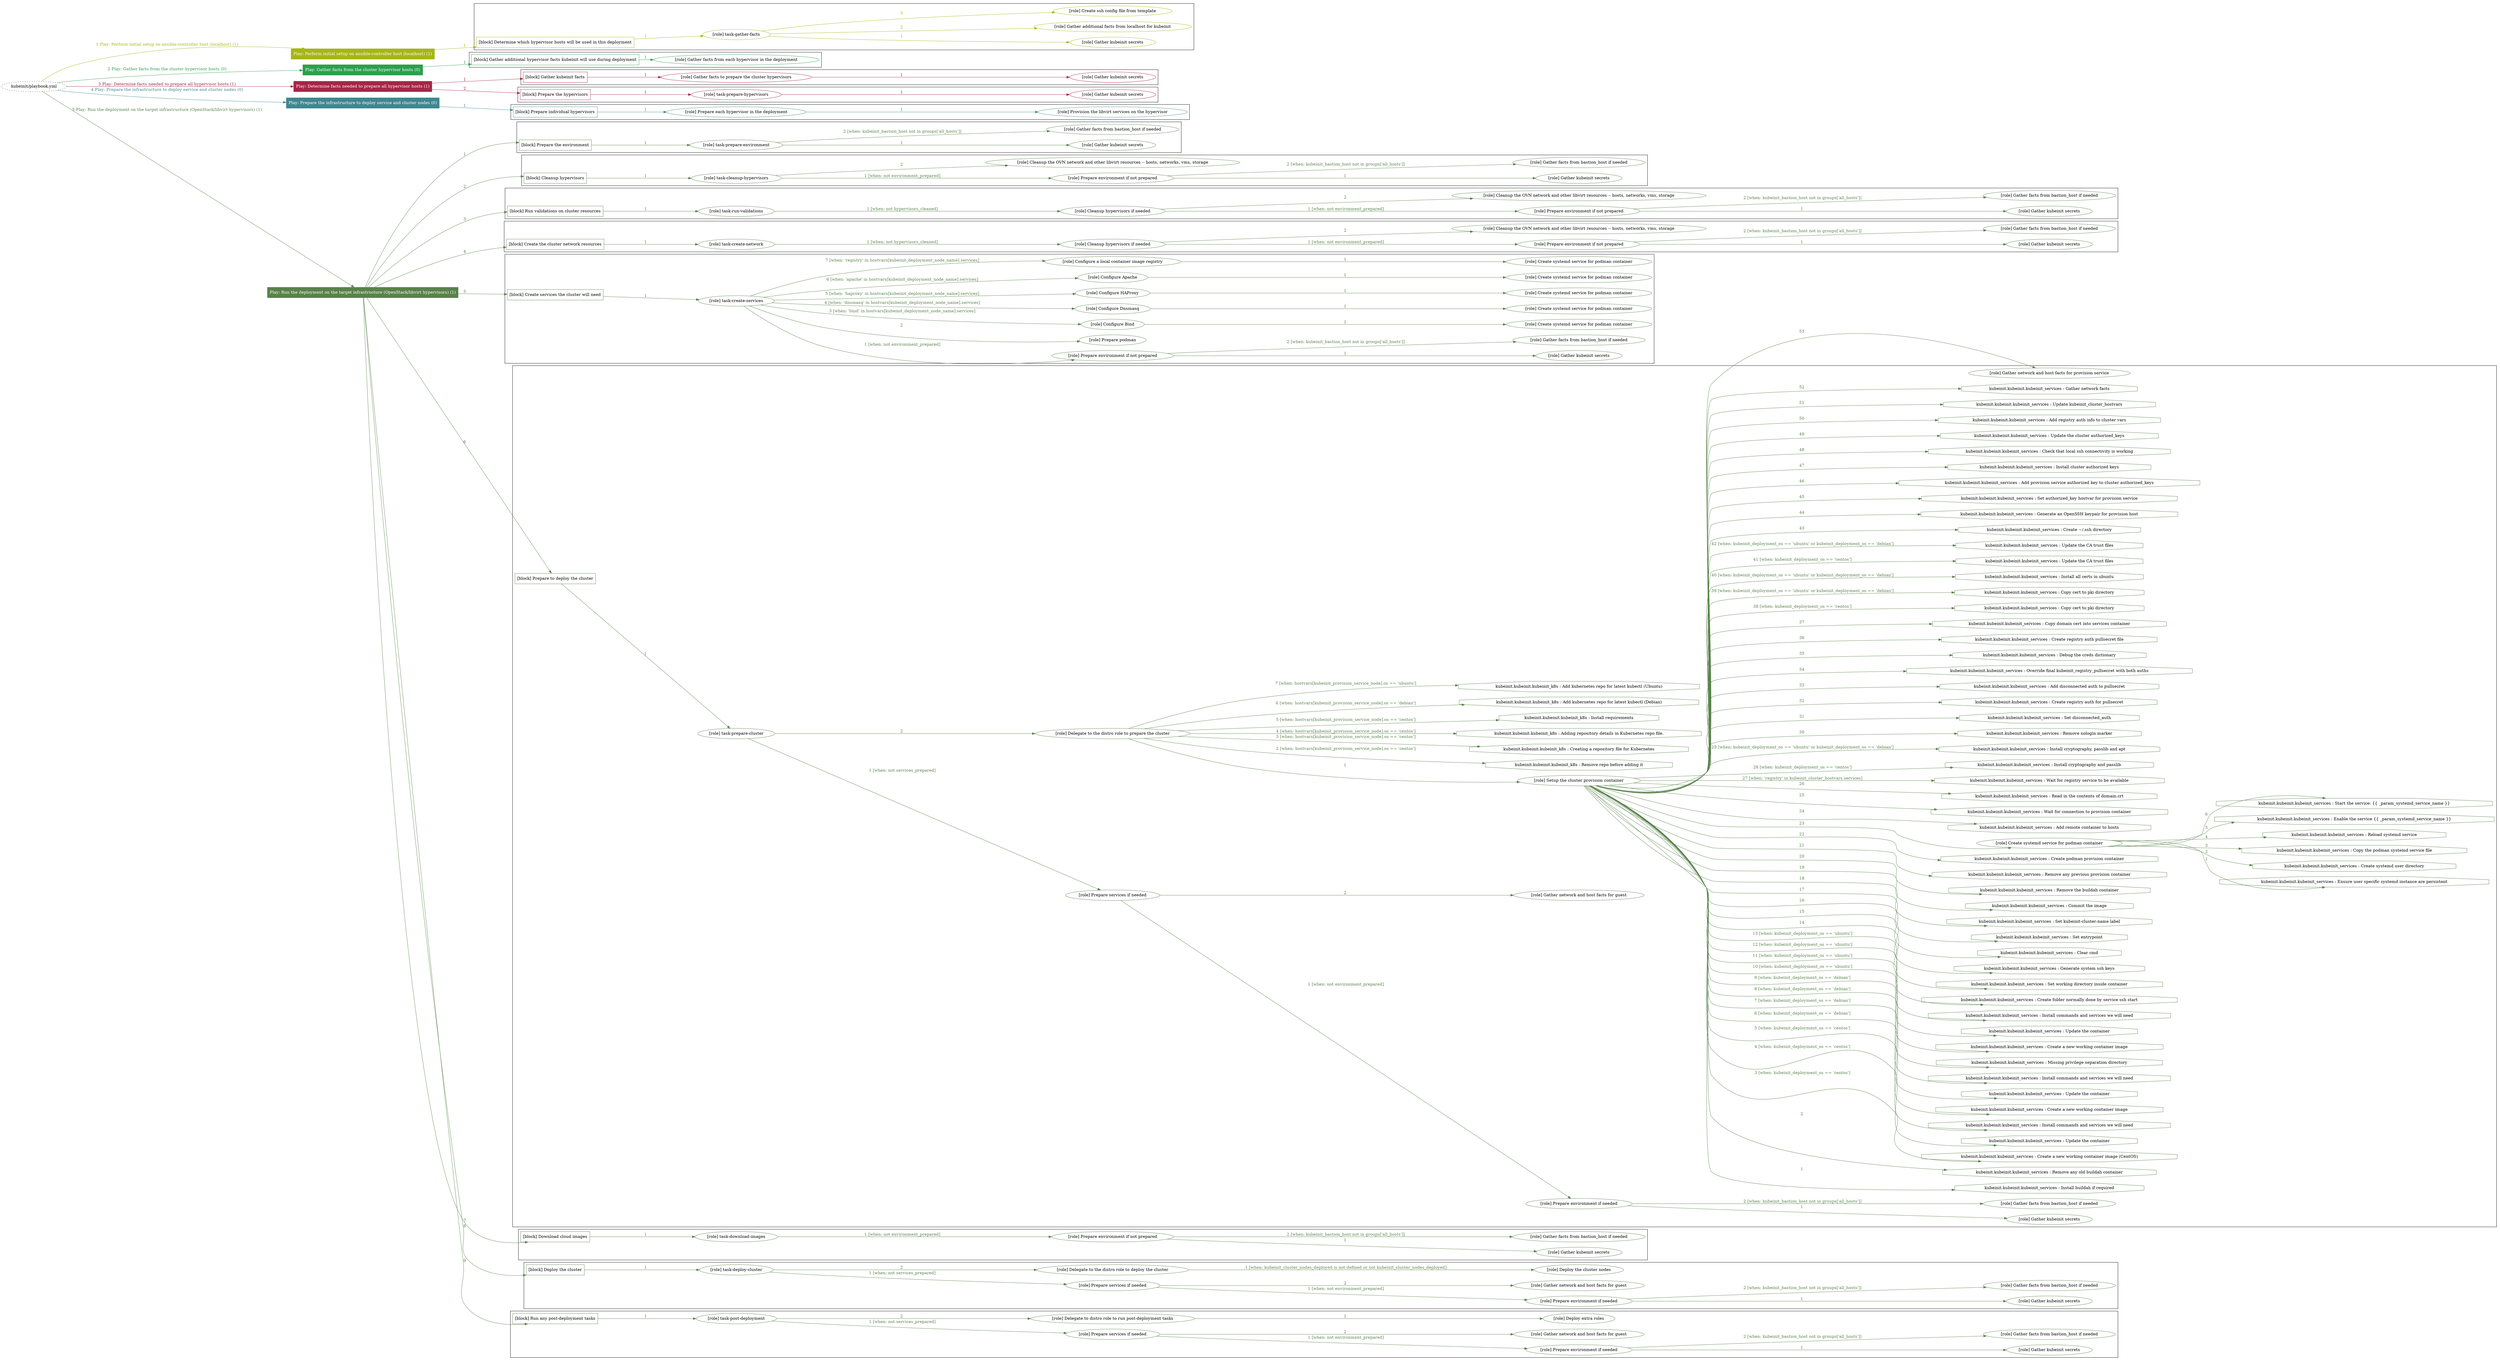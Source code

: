 digraph {
	graph [concentrate=true ordering=in rankdir=LR ratio=fill]
	edge [esep=5 sep=10]
	"kubeinit/playbook.yml" [URL="/home/runner/work/kubeinit/kubeinit/kubeinit/playbook.yml" id=playbook_055a6a59 style=dotted]
	"kubeinit/playbook.yml" -> play_8d54b100 [label="1 Play: Perform initial setup on ansible-controller host (localhost) (1)" color="#a5b616" fontcolor="#a5b616" id=edge_play_8d54b100 labeltooltip="1 Play: Perform initial setup on ansible-controller host (localhost) (1)" tooltip="1 Play: Perform initial setup on ansible-controller host (localhost) (1)"]
	subgraph "Play: Perform initial setup on ansible-controller host (localhost) (1)" {
		play_8d54b100 [label="Play: Perform initial setup on ansible-controller host (localhost) (1)" URL="/home/runner/work/kubeinit/kubeinit/kubeinit/playbook.yml" color="#a5b616" fontcolor="#ffffff" id=play_8d54b100 shape=box style=filled tooltip=localhost]
		play_8d54b100 -> block_b0c77b78 [label=1 color="#a5b616" fontcolor="#a5b616" id=edge_block_b0c77b78 labeltooltip=1 tooltip=1]
		subgraph cluster_block_b0c77b78 {
			block_b0c77b78 [label="[block] Determine which hypervisor hosts will be used in this deployment" URL="/home/runner/work/kubeinit/kubeinit/kubeinit/playbook.yml" color="#a5b616" id=block_b0c77b78 labeltooltip="Determine which hypervisor hosts will be used in this deployment" shape=box tooltip="Determine which hypervisor hosts will be used in this deployment"]
			block_b0c77b78 -> role_3b4e5452 [label="1 " color="#a5b616" fontcolor="#a5b616" id=edge_role_3b4e5452 labeltooltip="1 " tooltip="1 "]
			subgraph "task-gather-facts" {
				role_3b4e5452 [label="[role] task-gather-facts" URL="/home/runner/work/kubeinit/kubeinit/kubeinit/playbook.yml" color="#a5b616" id=role_3b4e5452 tooltip="task-gather-facts"]
				role_3b4e5452 -> role_8a2592e3 [label="1 " color="#a5b616" fontcolor="#a5b616" id=edge_role_8a2592e3 labeltooltip="1 " tooltip="1 "]
				subgraph "Gather kubeinit secrets" {
					role_8a2592e3 [label="[role] Gather kubeinit secrets" URL="/home/runner/.ansible/collections/ansible_collections/kubeinit/kubeinit/roles/kubeinit_prepare/tasks/build_hypervisors_group.yml" color="#a5b616" id=role_8a2592e3 tooltip="Gather kubeinit secrets"]
				}
				role_3b4e5452 -> role_4acddab0 [label="2 " color="#a5b616" fontcolor="#a5b616" id=edge_role_4acddab0 labeltooltip="2 " tooltip="2 "]
				subgraph "Gather additional facts from localhost for kubeinit" {
					role_4acddab0 [label="[role] Gather additional facts from localhost for kubeinit" URL="/home/runner/.ansible/collections/ansible_collections/kubeinit/kubeinit/roles/kubeinit_prepare/tasks/build_hypervisors_group.yml" color="#a5b616" id=role_4acddab0 tooltip="Gather additional facts from localhost for kubeinit"]
				}
				role_3b4e5452 -> role_582de266 [label="3 " color="#a5b616" fontcolor="#a5b616" id=edge_role_582de266 labeltooltip="3 " tooltip="3 "]
				subgraph "Create ssh config file from template" {
					role_582de266 [label="[role] Create ssh config file from template" URL="/home/runner/.ansible/collections/ansible_collections/kubeinit/kubeinit/roles/kubeinit_prepare/tasks/build_hypervisors_group.yml" color="#a5b616" id=role_582de266 tooltip="Create ssh config file from template"]
				}
			}
		}
	}
	"kubeinit/playbook.yml" -> play_c1333173 [label="2 Play: Gather facts from the cluster hypervisor hosts (0)" color="#2d9f4d" fontcolor="#2d9f4d" id=edge_play_c1333173 labeltooltip="2 Play: Gather facts from the cluster hypervisor hosts (0)" tooltip="2 Play: Gather facts from the cluster hypervisor hosts (0)"]
	subgraph "Play: Gather facts from the cluster hypervisor hosts (0)" {
		play_c1333173 [label="Play: Gather facts from the cluster hypervisor hosts (0)" URL="/home/runner/work/kubeinit/kubeinit/kubeinit/playbook.yml" color="#2d9f4d" fontcolor="#ffffff" id=play_c1333173 shape=box style=filled tooltip="Play: Gather facts from the cluster hypervisor hosts (0)"]
		play_c1333173 -> block_03d5a39d [label=1 color="#2d9f4d" fontcolor="#2d9f4d" id=edge_block_03d5a39d labeltooltip=1 tooltip=1]
		subgraph cluster_block_03d5a39d {
			block_03d5a39d [label="[block] Gather additional hypervisor facts kubeinit will use during deployment" URL="/home/runner/work/kubeinit/kubeinit/kubeinit/playbook.yml" color="#2d9f4d" id=block_03d5a39d labeltooltip="Gather additional hypervisor facts kubeinit will use during deployment" shape=box tooltip="Gather additional hypervisor facts kubeinit will use during deployment"]
			block_03d5a39d -> role_faafd840 [label="1 " color="#2d9f4d" fontcolor="#2d9f4d" id=edge_role_faafd840 labeltooltip="1 " tooltip="1 "]
			subgraph "Gather facts from each hypervisor in the deployment" {
				role_faafd840 [label="[role] Gather facts from each hypervisor in the deployment" URL="/home/runner/work/kubeinit/kubeinit/kubeinit/playbook.yml" color="#2d9f4d" id=role_faafd840 tooltip="Gather facts from each hypervisor in the deployment"]
			}
		}
	}
	"kubeinit/playbook.yml" -> play_998ce423 [label="3 Play: Determine facts needed to prepare all hypervisor hosts (1)" color="#a62647" fontcolor="#a62647" id=edge_play_998ce423 labeltooltip="3 Play: Determine facts needed to prepare all hypervisor hosts (1)" tooltip="3 Play: Determine facts needed to prepare all hypervisor hosts (1)"]
	subgraph "Play: Determine facts needed to prepare all hypervisor hosts (1)" {
		play_998ce423 [label="Play: Determine facts needed to prepare all hypervisor hosts (1)" URL="/home/runner/work/kubeinit/kubeinit/kubeinit/playbook.yml" color="#a62647" fontcolor="#ffffff" id=play_998ce423 shape=box style=filled tooltip=localhost]
		play_998ce423 -> block_1486e9b3 [label=1 color="#a62647" fontcolor="#a62647" id=edge_block_1486e9b3 labeltooltip=1 tooltip=1]
		subgraph cluster_block_1486e9b3 {
			block_1486e9b3 [label="[block] Gather kubeinit facts" URL="/home/runner/work/kubeinit/kubeinit/kubeinit/playbook.yml" color="#a62647" id=block_1486e9b3 labeltooltip="Gather kubeinit facts" shape=box tooltip="Gather kubeinit facts"]
			block_1486e9b3 -> role_0ce35632 [label="1 " color="#a62647" fontcolor="#a62647" id=edge_role_0ce35632 labeltooltip="1 " tooltip="1 "]
			subgraph "Gather facts to prepare the cluster hypervisors" {
				role_0ce35632 [label="[role] Gather facts to prepare the cluster hypervisors" URL="/home/runner/work/kubeinit/kubeinit/kubeinit/playbook.yml" color="#a62647" id=role_0ce35632 tooltip="Gather facts to prepare the cluster hypervisors"]
				role_0ce35632 -> role_b9da2d57 [label="1 " color="#a62647" fontcolor="#a62647" id=edge_role_b9da2d57 labeltooltip="1 " tooltip="1 "]
				subgraph "Gather kubeinit secrets" {
					role_b9da2d57 [label="[role] Gather kubeinit secrets" URL="/home/runner/.ansible/collections/ansible_collections/kubeinit/kubeinit/roles/kubeinit_prepare/tasks/gather_kubeinit_facts.yml" color="#a62647" id=role_b9da2d57 tooltip="Gather kubeinit secrets"]
				}
			}
		}
		play_998ce423 -> block_cbb723bf [label=2 color="#a62647" fontcolor="#a62647" id=edge_block_cbb723bf labeltooltip=2 tooltip=2]
		subgraph cluster_block_cbb723bf {
			block_cbb723bf [label="[block] Prepare the hypervisors" URL="/home/runner/work/kubeinit/kubeinit/kubeinit/playbook.yml" color="#a62647" id=block_cbb723bf labeltooltip="Prepare the hypervisors" shape=box tooltip="Prepare the hypervisors"]
			block_cbb723bf -> role_e76d74ae [label="1 " color="#a62647" fontcolor="#a62647" id=edge_role_e76d74ae labeltooltip="1 " tooltip="1 "]
			subgraph "task-prepare-hypervisors" {
				role_e76d74ae [label="[role] task-prepare-hypervisors" URL="/home/runner/work/kubeinit/kubeinit/kubeinit/playbook.yml" color="#a62647" id=role_e76d74ae tooltip="task-prepare-hypervisors"]
				role_e76d74ae -> role_8576c9af [label="1 " color="#a62647" fontcolor="#a62647" id=edge_role_8576c9af labeltooltip="1 " tooltip="1 "]
				subgraph "Gather kubeinit secrets" {
					role_8576c9af [label="[role] Gather kubeinit secrets" URL="/home/runner/.ansible/collections/ansible_collections/kubeinit/kubeinit/roles/kubeinit_prepare/tasks/gather_kubeinit_facts.yml" color="#a62647" id=role_8576c9af tooltip="Gather kubeinit secrets"]
				}
			}
		}
	}
	"kubeinit/playbook.yml" -> play_024cb6be [label="4 Play: Prepare the infrastructure to deploy service and cluster nodes (0)" color="#3e878e" fontcolor="#3e878e" id=edge_play_024cb6be labeltooltip="4 Play: Prepare the infrastructure to deploy service and cluster nodes (0)" tooltip="4 Play: Prepare the infrastructure to deploy service and cluster nodes (0)"]
	subgraph "Play: Prepare the infrastructure to deploy service and cluster nodes (0)" {
		play_024cb6be [label="Play: Prepare the infrastructure to deploy service and cluster nodes (0)" URL="/home/runner/work/kubeinit/kubeinit/kubeinit/playbook.yml" color="#3e878e" fontcolor="#ffffff" id=play_024cb6be shape=box style=filled tooltip="Play: Prepare the infrastructure to deploy service and cluster nodes (0)"]
		play_024cb6be -> block_c28852e7 [label=1 color="#3e878e" fontcolor="#3e878e" id=edge_block_c28852e7 labeltooltip=1 tooltip=1]
		subgraph cluster_block_c28852e7 {
			block_c28852e7 [label="[block] Prepare individual hypervisors" URL="/home/runner/work/kubeinit/kubeinit/kubeinit/playbook.yml" color="#3e878e" id=block_c28852e7 labeltooltip="Prepare individual hypervisors" shape=box tooltip="Prepare individual hypervisors"]
			block_c28852e7 -> role_b77d5dec [label="1 " color="#3e878e" fontcolor="#3e878e" id=edge_role_b77d5dec labeltooltip="1 " tooltip="1 "]
			subgraph "Prepare each hypervisor in the deployment" {
				role_b77d5dec [label="[role] Prepare each hypervisor in the deployment" URL="/home/runner/work/kubeinit/kubeinit/kubeinit/playbook.yml" color="#3e878e" id=role_b77d5dec tooltip="Prepare each hypervisor in the deployment"]
				role_b77d5dec -> role_41d286e7 [label="1 " color="#3e878e" fontcolor="#3e878e" id=edge_role_41d286e7 labeltooltip="1 " tooltip="1 "]
				subgraph "Provision the libvirt services on the hypervisor" {
					role_41d286e7 [label="[role] Provision the libvirt services on the hypervisor" URL="/home/runner/.ansible/collections/ansible_collections/kubeinit/kubeinit/roles/kubeinit_prepare/tasks/prepare_hypervisor.yml" color="#3e878e" id=role_41d286e7 tooltip="Provision the libvirt services on the hypervisor"]
				}
			}
		}
	}
	"kubeinit/playbook.yml" -> play_6e7968df [label="5 Play: Run the deployment on the target infrastructure (OpenStack/libvirt hypervisors) (1)" color="#58824a" fontcolor="#58824a" id=edge_play_6e7968df labeltooltip="5 Play: Run the deployment on the target infrastructure (OpenStack/libvirt hypervisors) (1)" tooltip="5 Play: Run the deployment on the target infrastructure (OpenStack/libvirt hypervisors) (1)"]
	subgraph "Play: Run the deployment on the target infrastructure (OpenStack/libvirt hypervisors) (1)" {
		play_6e7968df [label="Play: Run the deployment on the target infrastructure (OpenStack/libvirt hypervisors) (1)" URL="/home/runner/work/kubeinit/kubeinit/kubeinit/playbook.yml" color="#58824a" fontcolor="#ffffff" id=play_6e7968df shape=box style=filled tooltip=localhost]
		play_6e7968df -> block_ccac7ecf [label=1 color="#58824a" fontcolor="#58824a" id=edge_block_ccac7ecf labeltooltip=1 tooltip=1]
		subgraph cluster_block_ccac7ecf {
			block_ccac7ecf [label="[block] Prepare the environment" URL="/home/runner/work/kubeinit/kubeinit/kubeinit/playbook.yml" color="#58824a" id=block_ccac7ecf labeltooltip="Prepare the environment" shape=box tooltip="Prepare the environment"]
			block_ccac7ecf -> role_685e10a2 [label="1 " color="#58824a" fontcolor="#58824a" id=edge_role_685e10a2 labeltooltip="1 " tooltip="1 "]
			subgraph "task-prepare-environment" {
				role_685e10a2 [label="[role] task-prepare-environment" URL="/home/runner/work/kubeinit/kubeinit/kubeinit/playbook.yml" color="#58824a" id=role_685e10a2 tooltip="task-prepare-environment"]
				role_685e10a2 -> role_3443a40d [label="1 " color="#58824a" fontcolor="#58824a" id=edge_role_3443a40d labeltooltip="1 " tooltip="1 "]
				subgraph "Gather kubeinit secrets" {
					role_3443a40d [label="[role] Gather kubeinit secrets" URL="/home/runner/.ansible/collections/ansible_collections/kubeinit/kubeinit/roles/kubeinit_prepare/tasks/gather_kubeinit_facts.yml" color="#58824a" id=role_3443a40d tooltip="Gather kubeinit secrets"]
				}
				role_685e10a2 -> role_c96921f5 [label="2 [when: kubeinit_bastion_host not in groups['all_hosts']]" color="#58824a" fontcolor="#58824a" id=edge_role_c96921f5 labeltooltip="2 [when: kubeinit_bastion_host not in groups['all_hosts']]" tooltip="2 [when: kubeinit_bastion_host not in groups['all_hosts']]"]
				subgraph "Gather facts from bastion_host if needed" {
					role_c96921f5 [label="[role] Gather facts from bastion_host if needed" URL="/home/runner/.ansible/collections/ansible_collections/kubeinit/kubeinit/roles/kubeinit_prepare/tasks/main.yml" color="#58824a" id=role_c96921f5 tooltip="Gather facts from bastion_host if needed"]
				}
			}
		}
		play_6e7968df -> block_012a1d4d [label=2 color="#58824a" fontcolor="#58824a" id=edge_block_012a1d4d labeltooltip=2 tooltip=2]
		subgraph cluster_block_012a1d4d {
			block_012a1d4d [label="[block] Cleanup hypervisors" URL="/home/runner/work/kubeinit/kubeinit/kubeinit/playbook.yml" color="#58824a" id=block_012a1d4d labeltooltip="Cleanup hypervisors" shape=box tooltip="Cleanup hypervisors"]
			block_012a1d4d -> role_771b9fc7 [label="1 " color="#58824a" fontcolor="#58824a" id=edge_role_771b9fc7 labeltooltip="1 " tooltip="1 "]
			subgraph "task-cleanup-hypervisors" {
				role_771b9fc7 [label="[role] task-cleanup-hypervisors" URL="/home/runner/work/kubeinit/kubeinit/kubeinit/playbook.yml" color="#58824a" id=role_771b9fc7 tooltip="task-cleanup-hypervisors"]
				role_771b9fc7 -> role_1c368799 [label="1 [when: not environment_prepared]" color="#58824a" fontcolor="#58824a" id=edge_role_1c368799 labeltooltip="1 [when: not environment_prepared]" tooltip="1 [when: not environment_prepared]"]
				subgraph "Prepare environment if not prepared" {
					role_1c368799 [label="[role] Prepare environment if not prepared" URL="/home/runner/.ansible/collections/ansible_collections/kubeinit/kubeinit/roles/kubeinit_libvirt/tasks/cleanup_hypervisors.yml" color="#58824a" id=role_1c368799 tooltip="Prepare environment if not prepared"]
					role_1c368799 -> role_35193516 [label="1 " color="#58824a" fontcolor="#58824a" id=edge_role_35193516 labeltooltip="1 " tooltip="1 "]
					subgraph "Gather kubeinit secrets" {
						role_35193516 [label="[role] Gather kubeinit secrets" URL="/home/runner/.ansible/collections/ansible_collections/kubeinit/kubeinit/roles/kubeinit_prepare/tasks/gather_kubeinit_facts.yml" color="#58824a" id=role_35193516 tooltip="Gather kubeinit secrets"]
					}
					role_1c368799 -> role_d6b430a8 [label="2 [when: kubeinit_bastion_host not in groups['all_hosts']]" color="#58824a" fontcolor="#58824a" id=edge_role_d6b430a8 labeltooltip="2 [when: kubeinit_bastion_host not in groups['all_hosts']]" tooltip="2 [when: kubeinit_bastion_host not in groups['all_hosts']]"]
					subgraph "Gather facts from bastion_host if needed" {
						role_d6b430a8 [label="[role] Gather facts from bastion_host if needed" URL="/home/runner/.ansible/collections/ansible_collections/kubeinit/kubeinit/roles/kubeinit_prepare/tasks/main.yml" color="#58824a" id=role_d6b430a8 tooltip="Gather facts from bastion_host if needed"]
					}
				}
				role_771b9fc7 -> role_1ba1e15c [label="2 " color="#58824a" fontcolor="#58824a" id=edge_role_1ba1e15c labeltooltip="2 " tooltip="2 "]
				subgraph "Cleanup the OVN network and other libvirt resources -- hosts, networks, vms, storage" {
					role_1ba1e15c [label="[role] Cleanup the OVN network and other libvirt resources -- hosts, networks, vms, storage" URL="/home/runner/.ansible/collections/ansible_collections/kubeinit/kubeinit/roles/kubeinit_libvirt/tasks/cleanup_hypervisors.yml" color="#58824a" id=role_1ba1e15c tooltip="Cleanup the OVN network and other libvirt resources -- hosts, networks, vms, storage"]
				}
			}
		}
		play_6e7968df -> block_28f414af [label=3 color="#58824a" fontcolor="#58824a" id=edge_block_28f414af labeltooltip=3 tooltip=3]
		subgraph cluster_block_28f414af {
			block_28f414af [label="[block] Run validations on cluster resources" URL="/home/runner/work/kubeinit/kubeinit/kubeinit/playbook.yml" color="#58824a" id=block_28f414af labeltooltip="Run validations on cluster resources" shape=box tooltip="Run validations on cluster resources"]
			block_28f414af -> role_c432246b [label="1 " color="#58824a" fontcolor="#58824a" id=edge_role_c432246b labeltooltip="1 " tooltip="1 "]
			subgraph "task-run-validations" {
				role_c432246b [label="[role] task-run-validations" URL="/home/runner/work/kubeinit/kubeinit/kubeinit/playbook.yml" color="#58824a" id=role_c432246b tooltip="task-run-validations"]
				role_c432246b -> role_87a92b6b [label="1 [when: not hypervisors_cleaned]" color="#58824a" fontcolor="#58824a" id=edge_role_87a92b6b labeltooltip="1 [when: not hypervisors_cleaned]" tooltip="1 [when: not hypervisors_cleaned]"]
				subgraph "Cleanup hypervisors if needed" {
					role_87a92b6b [label="[role] Cleanup hypervisors if needed" URL="/home/runner/.ansible/collections/ansible_collections/kubeinit/kubeinit/roles/kubeinit_validations/tasks/main.yml" color="#58824a" id=role_87a92b6b tooltip="Cleanup hypervisors if needed"]
					role_87a92b6b -> role_6ad7e277 [label="1 [when: not environment_prepared]" color="#58824a" fontcolor="#58824a" id=edge_role_6ad7e277 labeltooltip="1 [when: not environment_prepared]" tooltip="1 [when: not environment_prepared]"]
					subgraph "Prepare environment if not prepared" {
						role_6ad7e277 [label="[role] Prepare environment if not prepared" URL="/home/runner/.ansible/collections/ansible_collections/kubeinit/kubeinit/roles/kubeinit_libvirt/tasks/cleanup_hypervisors.yml" color="#58824a" id=role_6ad7e277 tooltip="Prepare environment if not prepared"]
						role_6ad7e277 -> role_274d8333 [label="1 " color="#58824a" fontcolor="#58824a" id=edge_role_274d8333 labeltooltip="1 " tooltip="1 "]
						subgraph "Gather kubeinit secrets" {
							role_274d8333 [label="[role] Gather kubeinit secrets" URL="/home/runner/.ansible/collections/ansible_collections/kubeinit/kubeinit/roles/kubeinit_prepare/tasks/gather_kubeinit_facts.yml" color="#58824a" id=role_274d8333 tooltip="Gather kubeinit secrets"]
						}
						role_6ad7e277 -> role_d2ef1b60 [label="2 [when: kubeinit_bastion_host not in groups['all_hosts']]" color="#58824a" fontcolor="#58824a" id=edge_role_d2ef1b60 labeltooltip="2 [when: kubeinit_bastion_host not in groups['all_hosts']]" tooltip="2 [when: kubeinit_bastion_host not in groups['all_hosts']]"]
						subgraph "Gather facts from bastion_host if needed" {
							role_d2ef1b60 [label="[role] Gather facts from bastion_host if needed" URL="/home/runner/.ansible/collections/ansible_collections/kubeinit/kubeinit/roles/kubeinit_prepare/tasks/main.yml" color="#58824a" id=role_d2ef1b60 tooltip="Gather facts from bastion_host if needed"]
						}
					}
					role_87a92b6b -> role_cac110d0 [label="2 " color="#58824a" fontcolor="#58824a" id=edge_role_cac110d0 labeltooltip="2 " tooltip="2 "]
					subgraph "Cleanup the OVN network and other libvirt resources -- hosts, networks, vms, storage" {
						role_cac110d0 [label="[role] Cleanup the OVN network and other libvirt resources -- hosts, networks, vms, storage" URL="/home/runner/.ansible/collections/ansible_collections/kubeinit/kubeinit/roles/kubeinit_libvirt/tasks/cleanup_hypervisors.yml" color="#58824a" id=role_cac110d0 tooltip="Cleanup the OVN network and other libvirt resources -- hosts, networks, vms, storage"]
					}
				}
			}
		}
		play_6e7968df -> block_c6c3627c [label=4 color="#58824a" fontcolor="#58824a" id=edge_block_c6c3627c labeltooltip=4 tooltip=4]
		subgraph cluster_block_c6c3627c {
			block_c6c3627c [label="[block] Create the cluster network resources" URL="/home/runner/work/kubeinit/kubeinit/kubeinit/playbook.yml" color="#58824a" id=block_c6c3627c labeltooltip="Create the cluster network resources" shape=box tooltip="Create the cluster network resources"]
			block_c6c3627c -> role_02a7240f [label="1 " color="#58824a" fontcolor="#58824a" id=edge_role_02a7240f labeltooltip="1 " tooltip="1 "]
			subgraph "task-create-network" {
				role_02a7240f [label="[role] task-create-network" URL="/home/runner/work/kubeinit/kubeinit/kubeinit/playbook.yml" color="#58824a" id=role_02a7240f tooltip="task-create-network"]
				role_02a7240f -> role_247095f2 [label="1 [when: not hypervisors_cleaned]" color="#58824a" fontcolor="#58824a" id=edge_role_247095f2 labeltooltip="1 [when: not hypervisors_cleaned]" tooltip="1 [when: not hypervisors_cleaned]"]
				subgraph "Cleanup hypervisors if needed" {
					role_247095f2 [label="[role] Cleanup hypervisors if needed" URL="/home/runner/.ansible/collections/ansible_collections/kubeinit/kubeinit/roles/kubeinit_libvirt/tasks/create_network.yml" color="#58824a" id=role_247095f2 tooltip="Cleanup hypervisors if needed"]
					role_247095f2 -> role_a0ccd367 [label="1 [when: not environment_prepared]" color="#58824a" fontcolor="#58824a" id=edge_role_a0ccd367 labeltooltip="1 [when: not environment_prepared]" tooltip="1 [when: not environment_prepared]"]
					subgraph "Prepare environment if not prepared" {
						role_a0ccd367 [label="[role] Prepare environment if not prepared" URL="/home/runner/.ansible/collections/ansible_collections/kubeinit/kubeinit/roles/kubeinit_libvirt/tasks/cleanup_hypervisors.yml" color="#58824a" id=role_a0ccd367 tooltip="Prepare environment if not prepared"]
						role_a0ccd367 -> role_01f29b5c [label="1 " color="#58824a" fontcolor="#58824a" id=edge_role_01f29b5c labeltooltip="1 " tooltip="1 "]
						subgraph "Gather kubeinit secrets" {
							role_01f29b5c [label="[role] Gather kubeinit secrets" URL="/home/runner/.ansible/collections/ansible_collections/kubeinit/kubeinit/roles/kubeinit_prepare/tasks/gather_kubeinit_facts.yml" color="#58824a" id=role_01f29b5c tooltip="Gather kubeinit secrets"]
						}
						role_a0ccd367 -> role_b291f05f [label="2 [when: kubeinit_bastion_host not in groups['all_hosts']]" color="#58824a" fontcolor="#58824a" id=edge_role_b291f05f labeltooltip="2 [when: kubeinit_bastion_host not in groups['all_hosts']]" tooltip="2 [when: kubeinit_bastion_host not in groups['all_hosts']]"]
						subgraph "Gather facts from bastion_host if needed" {
							role_b291f05f [label="[role] Gather facts from bastion_host if needed" URL="/home/runner/.ansible/collections/ansible_collections/kubeinit/kubeinit/roles/kubeinit_prepare/tasks/main.yml" color="#58824a" id=role_b291f05f tooltip="Gather facts from bastion_host if needed"]
						}
					}
					role_247095f2 -> role_c47a17e6 [label="2 " color="#58824a" fontcolor="#58824a" id=edge_role_c47a17e6 labeltooltip="2 " tooltip="2 "]
					subgraph "Cleanup the OVN network and other libvirt resources -- hosts, networks, vms, storage" {
						role_c47a17e6 [label="[role] Cleanup the OVN network and other libvirt resources -- hosts, networks, vms, storage" URL="/home/runner/.ansible/collections/ansible_collections/kubeinit/kubeinit/roles/kubeinit_libvirt/tasks/cleanup_hypervisors.yml" color="#58824a" id=role_c47a17e6 tooltip="Cleanup the OVN network and other libvirt resources -- hosts, networks, vms, storage"]
					}
				}
			}
		}
		play_6e7968df -> block_8ceb1907 [label=5 color="#58824a" fontcolor="#58824a" id=edge_block_8ceb1907 labeltooltip=5 tooltip=5]
		subgraph cluster_block_8ceb1907 {
			block_8ceb1907 [label="[block] Create services the cluster will need" URL="/home/runner/work/kubeinit/kubeinit/kubeinit/playbook.yml" color="#58824a" id=block_8ceb1907 labeltooltip="Create services the cluster will need" shape=box tooltip="Create services the cluster will need"]
			block_8ceb1907 -> role_dd28b97e [label="1 " color="#58824a" fontcolor="#58824a" id=edge_role_dd28b97e labeltooltip="1 " tooltip="1 "]
			subgraph "task-create-services" {
				role_dd28b97e [label="[role] task-create-services" URL="/home/runner/work/kubeinit/kubeinit/kubeinit/playbook.yml" color="#58824a" id=role_dd28b97e tooltip="task-create-services"]
				role_dd28b97e -> role_be5c1912 [label="1 [when: not environment_prepared]" color="#58824a" fontcolor="#58824a" id=edge_role_be5c1912 labeltooltip="1 [when: not environment_prepared]" tooltip="1 [when: not environment_prepared]"]
				subgraph "Prepare environment if not prepared" {
					role_be5c1912 [label="[role] Prepare environment if not prepared" URL="/home/runner/.ansible/collections/ansible_collections/kubeinit/kubeinit/roles/kubeinit_services/tasks/main.yml" color="#58824a" id=role_be5c1912 tooltip="Prepare environment if not prepared"]
					role_be5c1912 -> role_a14ccefc [label="1 " color="#58824a" fontcolor="#58824a" id=edge_role_a14ccefc labeltooltip="1 " tooltip="1 "]
					subgraph "Gather kubeinit secrets" {
						role_a14ccefc [label="[role] Gather kubeinit secrets" URL="/home/runner/.ansible/collections/ansible_collections/kubeinit/kubeinit/roles/kubeinit_prepare/tasks/gather_kubeinit_facts.yml" color="#58824a" id=role_a14ccefc tooltip="Gather kubeinit secrets"]
					}
					role_be5c1912 -> role_3e01dc34 [label="2 [when: kubeinit_bastion_host not in groups['all_hosts']]" color="#58824a" fontcolor="#58824a" id=edge_role_3e01dc34 labeltooltip="2 [when: kubeinit_bastion_host not in groups['all_hosts']]" tooltip="2 [when: kubeinit_bastion_host not in groups['all_hosts']]"]
					subgraph "Gather facts from bastion_host if needed" {
						role_3e01dc34 [label="[role] Gather facts from bastion_host if needed" URL="/home/runner/.ansible/collections/ansible_collections/kubeinit/kubeinit/roles/kubeinit_prepare/tasks/main.yml" color="#58824a" id=role_3e01dc34 tooltip="Gather facts from bastion_host if needed"]
					}
				}
				role_dd28b97e -> role_b3d429ae [label="2 " color="#58824a" fontcolor="#58824a" id=edge_role_b3d429ae labeltooltip="2 " tooltip="2 "]
				subgraph "Prepare podman" {
					role_b3d429ae [label="[role] Prepare podman" URL="/home/runner/.ansible/collections/ansible_collections/kubeinit/kubeinit/roles/kubeinit_services/tasks/00_create_service_pod.yml" color="#58824a" id=role_b3d429ae tooltip="Prepare podman"]
				}
				role_dd28b97e -> role_1d394a25 [label="3 [when: 'bind' in hostvars[kubeinit_deployment_node_name].services]" color="#58824a" fontcolor="#58824a" id=edge_role_1d394a25 labeltooltip="3 [when: 'bind' in hostvars[kubeinit_deployment_node_name].services]" tooltip="3 [when: 'bind' in hostvars[kubeinit_deployment_node_name].services]"]
				subgraph "Configure Bind" {
					role_1d394a25 [label="[role] Configure Bind" URL="/home/runner/.ansible/collections/ansible_collections/kubeinit/kubeinit/roles/kubeinit_services/tasks/start_services_containers.yml" color="#58824a" id=role_1d394a25 tooltip="Configure Bind"]
					role_1d394a25 -> role_b9d2da27 [label="1 " color="#58824a" fontcolor="#58824a" id=edge_role_b9d2da27 labeltooltip="1 " tooltip="1 "]
					subgraph "Create systemd service for podman container" {
						role_b9d2da27 [label="[role] Create systemd service for podman container" URL="/home/runner/.ansible/collections/ansible_collections/kubeinit/kubeinit/roles/kubeinit_bind/tasks/main.yml" color="#58824a" id=role_b9d2da27 tooltip="Create systemd service for podman container"]
					}
				}
				role_dd28b97e -> role_3f9252d6 [label="4 [when: 'dnsmasq' in hostvars[kubeinit_deployment_node_name].services]" color="#58824a" fontcolor="#58824a" id=edge_role_3f9252d6 labeltooltip="4 [when: 'dnsmasq' in hostvars[kubeinit_deployment_node_name].services]" tooltip="4 [when: 'dnsmasq' in hostvars[kubeinit_deployment_node_name].services]"]
				subgraph "Configure Dnsmasq" {
					role_3f9252d6 [label="[role] Configure Dnsmasq" URL="/home/runner/.ansible/collections/ansible_collections/kubeinit/kubeinit/roles/kubeinit_services/tasks/start_services_containers.yml" color="#58824a" id=role_3f9252d6 tooltip="Configure Dnsmasq"]
					role_3f9252d6 -> role_e48b05bb [label="1 " color="#58824a" fontcolor="#58824a" id=edge_role_e48b05bb labeltooltip="1 " tooltip="1 "]
					subgraph "Create systemd service for podman container" {
						role_e48b05bb [label="[role] Create systemd service for podman container" URL="/home/runner/.ansible/collections/ansible_collections/kubeinit/kubeinit/roles/kubeinit_dnsmasq/tasks/main.yml" color="#58824a" id=role_e48b05bb tooltip="Create systemd service for podman container"]
					}
				}
				role_dd28b97e -> role_6cbc0b60 [label="5 [when: 'haproxy' in hostvars[kubeinit_deployment_node_name].services]" color="#58824a" fontcolor="#58824a" id=edge_role_6cbc0b60 labeltooltip="5 [when: 'haproxy' in hostvars[kubeinit_deployment_node_name].services]" tooltip="5 [when: 'haproxy' in hostvars[kubeinit_deployment_node_name].services]"]
				subgraph "Configure HAProxy" {
					role_6cbc0b60 [label="[role] Configure HAProxy" URL="/home/runner/.ansible/collections/ansible_collections/kubeinit/kubeinit/roles/kubeinit_services/tasks/start_services_containers.yml" color="#58824a" id=role_6cbc0b60 tooltip="Configure HAProxy"]
					role_6cbc0b60 -> role_675c17ce [label="1 " color="#58824a" fontcolor="#58824a" id=edge_role_675c17ce labeltooltip="1 " tooltip="1 "]
					subgraph "Create systemd service for podman container" {
						role_675c17ce [label="[role] Create systemd service for podman container" URL="/home/runner/.ansible/collections/ansible_collections/kubeinit/kubeinit/roles/kubeinit_haproxy/tasks/main.yml" color="#58824a" id=role_675c17ce tooltip="Create systemd service for podman container"]
					}
				}
				role_dd28b97e -> role_b7075bcf [label="6 [when: 'apache' in hostvars[kubeinit_deployment_node_name].services]" color="#58824a" fontcolor="#58824a" id=edge_role_b7075bcf labeltooltip="6 [when: 'apache' in hostvars[kubeinit_deployment_node_name].services]" tooltip="6 [when: 'apache' in hostvars[kubeinit_deployment_node_name].services]"]
				subgraph "Configure Apache" {
					role_b7075bcf [label="[role] Configure Apache" URL="/home/runner/.ansible/collections/ansible_collections/kubeinit/kubeinit/roles/kubeinit_services/tasks/start_services_containers.yml" color="#58824a" id=role_b7075bcf tooltip="Configure Apache"]
					role_b7075bcf -> role_bd5e4c98 [label="1 " color="#58824a" fontcolor="#58824a" id=edge_role_bd5e4c98 labeltooltip="1 " tooltip="1 "]
					subgraph "Create systemd service for podman container" {
						role_bd5e4c98 [label="[role] Create systemd service for podman container" URL="/home/runner/.ansible/collections/ansible_collections/kubeinit/kubeinit/roles/kubeinit_apache/tasks/main.yml" color="#58824a" id=role_bd5e4c98 tooltip="Create systemd service for podman container"]
					}
				}
				role_dd28b97e -> role_2c82256e [label="7 [when: 'registry' in hostvars[kubeinit_deployment_node_name].services]" color="#58824a" fontcolor="#58824a" id=edge_role_2c82256e labeltooltip="7 [when: 'registry' in hostvars[kubeinit_deployment_node_name].services]" tooltip="7 [when: 'registry' in hostvars[kubeinit_deployment_node_name].services]"]
				subgraph "Configure a local container image registry" {
					role_2c82256e [label="[role] Configure a local container image registry" URL="/home/runner/.ansible/collections/ansible_collections/kubeinit/kubeinit/roles/kubeinit_services/tasks/start_services_containers.yml" color="#58824a" id=role_2c82256e tooltip="Configure a local container image registry"]
					role_2c82256e -> role_9a740081 [label="1 " color="#58824a" fontcolor="#58824a" id=edge_role_9a740081 labeltooltip="1 " tooltip="1 "]
					subgraph "Create systemd service for podman container" {
						role_9a740081 [label="[role] Create systemd service for podman container" URL="/home/runner/.ansible/collections/ansible_collections/kubeinit/kubeinit/roles/kubeinit_registry/tasks/main.yml" color="#58824a" id=role_9a740081 tooltip="Create systemd service for podman container"]
					}
				}
			}
		}
		play_6e7968df -> block_f9e118e1 [label=6 color="#58824a" fontcolor="#58824a" id=edge_block_f9e118e1 labeltooltip=6 tooltip=6]
		subgraph cluster_block_f9e118e1 {
			block_f9e118e1 [label="[block] Prepare to deploy the cluster" URL="/home/runner/work/kubeinit/kubeinit/kubeinit/playbook.yml" color="#58824a" id=block_f9e118e1 labeltooltip="Prepare to deploy the cluster" shape=box tooltip="Prepare to deploy the cluster"]
			block_f9e118e1 -> role_50109f6a [label="1 " color="#58824a" fontcolor="#58824a" id=edge_role_50109f6a labeltooltip="1 " tooltip="1 "]
			subgraph "task-prepare-cluster" {
				role_50109f6a [label="[role] task-prepare-cluster" URL="/home/runner/work/kubeinit/kubeinit/kubeinit/playbook.yml" color="#58824a" id=role_50109f6a tooltip="task-prepare-cluster"]
				role_50109f6a -> role_709c7d26 [label="1 [when: not services_prepared]" color="#58824a" fontcolor="#58824a" id=edge_role_709c7d26 labeltooltip="1 [when: not services_prepared]" tooltip="1 [when: not services_prepared]"]
				subgraph "Prepare services if needed" {
					role_709c7d26 [label="[role] Prepare services if needed" URL="/home/runner/.ansible/collections/ansible_collections/kubeinit/kubeinit/roles/kubeinit_prepare/tasks/prepare_cluster.yml" color="#58824a" id=role_709c7d26 tooltip="Prepare services if needed"]
					role_709c7d26 -> role_441b502d [label="1 [when: not environment_prepared]" color="#58824a" fontcolor="#58824a" id=edge_role_441b502d labeltooltip="1 [when: not environment_prepared]" tooltip="1 [when: not environment_prepared]"]
					subgraph "Prepare environment if needed" {
						role_441b502d [label="[role] Prepare environment if needed" URL="/home/runner/.ansible/collections/ansible_collections/kubeinit/kubeinit/roles/kubeinit_services/tasks/prepare_services.yml" color="#58824a" id=role_441b502d tooltip="Prepare environment if needed"]
						role_441b502d -> role_d58390c0 [label="1 " color="#58824a" fontcolor="#58824a" id=edge_role_d58390c0 labeltooltip="1 " tooltip="1 "]
						subgraph "Gather kubeinit secrets" {
							role_d58390c0 [label="[role] Gather kubeinit secrets" URL="/home/runner/.ansible/collections/ansible_collections/kubeinit/kubeinit/roles/kubeinit_prepare/tasks/gather_kubeinit_facts.yml" color="#58824a" id=role_d58390c0 tooltip="Gather kubeinit secrets"]
						}
						role_441b502d -> role_57fc0214 [label="2 [when: kubeinit_bastion_host not in groups['all_hosts']]" color="#58824a" fontcolor="#58824a" id=edge_role_57fc0214 labeltooltip="2 [when: kubeinit_bastion_host not in groups['all_hosts']]" tooltip="2 [when: kubeinit_bastion_host not in groups['all_hosts']]"]
						subgraph "Gather facts from bastion_host if needed" {
							role_57fc0214 [label="[role] Gather facts from bastion_host if needed" URL="/home/runner/.ansible/collections/ansible_collections/kubeinit/kubeinit/roles/kubeinit_prepare/tasks/main.yml" color="#58824a" id=role_57fc0214 tooltip="Gather facts from bastion_host if needed"]
						}
					}
					role_709c7d26 -> role_95da25d8 [label="2 " color="#58824a" fontcolor="#58824a" id=edge_role_95da25d8 labeltooltip="2 " tooltip="2 "]
					subgraph "Gather network and host facts for guest" {
						role_95da25d8 [label="[role] Gather network and host facts for guest" URL="/home/runner/.ansible/collections/ansible_collections/kubeinit/kubeinit/roles/kubeinit_services/tasks/prepare_services.yml" color="#58824a" id=role_95da25d8 tooltip="Gather network and host facts for guest"]
					}
				}
				role_50109f6a -> role_ebc80e88 [label="2 " color="#58824a" fontcolor="#58824a" id=edge_role_ebc80e88 labeltooltip="2 " tooltip="2 "]
				subgraph "Delegate to the distro role to prepare the cluster" {
					role_ebc80e88 [label="[role] Delegate to the distro role to prepare the cluster" URL="/home/runner/.ansible/collections/ansible_collections/kubeinit/kubeinit/roles/kubeinit_prepare/tasks/prepare_cluster.yml" color="#58824a" id=role_ebc80e88 tooltip="Delegate to the distro role to prepare the cluster"]
					role_ebc80e88 -> role_8786db49 [label="1 " color="#58824a" fontcolor="#58824a" id=edge_role_8786db49 labeltooltip="1 " tooltip="1 "]
					subgraph "Setup the cluster provision container" {
						role_8786db49 [label="[role] Setup the cluster provision container" URL="/home/runner/.ansible/collections/ansible_collections/kubeinit/kubeinit/roles/kubeinit_k8s/tasks/prepare_cluster.yml" color="#58824a" id=role_8786db49 tooltip="Setup the cluster provision container"]
						task_895157b5 [label="kubeinit.kubeinit.kubeinit_services : Install buildah if required" URL="/home/runner/.ansible/collections/ansible_collections/kubeinit/kubeinit/roles/kubeinit_services/tasks/create_provision_container.yml" color="#58824a" id=task_895157b5 shape=octagon tooltip="kubeinit.kubeinit.kubeinit_services : Install buildah if required"]
						role_8786db49 -> task_895157b5 [label="1 " color="#58824a" fontcolor="#58824a" id=edge_task_895157b5 labeltooltip="1 " tooltip="1 "]
						task_2af2bd5c [label="kubeinit.kubeinit.kubeinit_services : Remove any old buildah container" URL="/home/runner/.ansible/collections/ansible_collections/kubeinit/kubeinit/roles/kubeinit_services/tasks/create_provision_container.yml" color="#58824a" id=task_2af2bd5c shape=octagon tooltip="kubeinit.kubeinit.kubeinit_services : Remove any old buildah container"]
						role_8786db49 -> task_2af2bd5c [label="2 " color="#58824a" fontcolor="#58824a" id=edge_task_2af2bd5c labeltooltip="2 " tooltip="2 "]
						task_a303d094 [label="kubeinit.kubeinit.kubeinit_services : Create a new working container image (CentOS)" URL="/home/runner/.ansible/collections/ansible_collections/kubeinit/kubeinit/roles/kubeinit_services/tasks/create_provision_container.yml" color="#58824a" id=task_a303d094 shape=octagon tooltip="kubeinit.kubeinit.kubeinit_services : Create a new working container image (CentOS)"]
						role_8786db49 -> task_a303d094 [label="3 [when: kubeinit_deployment_os == 'centos']" color="#58824a" fontcolor="#58824a" id=edge_task_a303d094 labeltooltip="3 [when: kubeinit_deployment_os == 'centos']" tooltip="3 [when: kubeinit_deployment_os == 'centos']"]
						task_bb9c7275 [label="kubeinit.kubeinit.kubeinit_services : Update the container" URL="/home/runner/.ansible/collections/ansible_collections/kubeinit/kubeinit/roles/kubeinit_services/tasks/create_provision_container.yml" color="#58824a" id=task_bb9c7275 shape=octagon tooltip="kubeinit.kubeinit.kubeinit_services : Update the container"]
						role_8786db49 -> task_bb9c7275 [label="4 [when: kubeinit_deployment_os == 'centos']" color="#58824a" fontcolor="#58824a" id=edge_task_bb9c7275 labeltooltip="4 [when: kubeinit_deployment_os == 'centos']" tooltip="4 [when: kubeinit_deployment_os == 'centos']"]
						task_35bc3693 [label="kubeinit.kubeinit.kubeinit_services : Install commands and services we will need" URL="/home/runner/.ansible/collections/ansible_collections/kubeinit/kubeinit/roles/kubeinit_services/tasks/create_provision_container.yml" color="#58824a" id=task_35bc3693 shape=octagon tooltip="kubeinit.kubeinit.kubeinit_services : Install commands and services we will need"]
						role_8786db49 -> task_35bc3693 [label="5 [when: kubeinit_deployment_os == 'centos']" color="#58824a" fontcolor="#58824a" id=edge_task_35bc3693 labeltooltip="5 [when: kubeinit_deployment_os == 'centos']" tooltip="5 [when: kubeinit_deployment_os == 'centos']"]
						task_ef8da7bb [label="kubeinit.kubeinit.kubeinit_services : Create a new working container image" URL="/home/runner/.ansible/collections/ansible_collections/kubeinit/kubeinit/roles/kubeinit_services/tasks/create_provision_container.yml" color="#58824a" id=task_ef8da7bb shape=octagon tooltip="kubeinit.kubeinit.kubeinit_services : Create a new working container image"]
						role_8786db49 -> task_ef8da7bb [label="6 [when: kubeinit_deployment_os == 'debian']" color="#58824a" fontcolor="#58824a" id=edge_task_ef8da7bb labeltooltip="6 [when: kubeinit_deployment_os == 'debian']" tooltip="6 [when: kubeinit_deployment_os == 'debian']"]
						task_2bd20029 [label="kubeinit.kubeinit.kubeinit_services : Update the container" URL="/home/runner/.ansible/collections/ansible_collections/kubeinit/kubeinit/roles/kubeinit_services/tasks/create_provision_container.yml" color="#58824a" id=task_2bd20029 shape=octagon tooltip="kubeinit.kubeinit.kubeinit_services : Update the container"]
						role_8786db49 -> task_2bd20029 [label="7 [when: kubeinit_deployment_os == 'debian']" color="#58824a" fontcolor="#58824a" id=edge_task_2bd20029 labeltooltip="7 [when: kubeinit_deployment_os == 'debian']" tooltip="7 [when: kubeinit_deployment_os == 'debian']"]
						task_b680f895 [label="kubeinit.kubeinit.kubeinit_services : Install commands and services we will need" URL="/home/runner/.ansible/collections/ansible_collections/kubeinit/kubeinit/roles/kubeinit_services/tasks/create_provision_container.yml" color="#58824a" id=task_b680f895 shape=octagon tooltip="kubeinit.kubeinit.kubeinit_services : Install commands and services we will need"]
						role_8786db49 -> task_b680f895 [label="8 [when: kubeinit_deployment_os == 'debian']" color="#58824a" fontcolor="#58824a" id=edge_task_b680f895 labeltooltip="8 [when: kubeinit_deployment_os == 'debian']" tooltip="8 [when: kubeinit_deployment_os == 'debian']"]
						task_10862027 [label="kubeinit.kubeinit.kubeinit_services : Missing privilege separation directory" URL="/home/runner/.ansible/collections/ansible_collections/kubeinit/kubeinit/roles/kubeinit_services/tasks/create_provision_container.yml" color="#58824a" id=task_10862027 shape=octagon tooltip="kubeinit.kubeinit.kubeinit_services : Missing privilege separation directory"]
						role_8786db49 -> task_10862027 [label="9 [when: kubeinit_deployment_os == 'debian']" color="#58824a" fontcolor="#58824a" id=edge_task_10862027 labeltooltip="9 [when: kubeinit_deployment_os == 'debian']" tooltip="9 [when: kubeinit_deployment_os == 'debian']"]
						task_2864220b [label="kubeinit.kubeinit.kubeinit_services : Create a new working container image" URL="/home/runner/.ansible/collections/ansible_collections/kubeinit/kubeinit/roles/kubeinit_services/tasks/create_provision_container.yml" color="#58824a" id=task_2864220b shape=octagon tooltip="kubeinit.kubeinit.kubeinit_services : Create a new working container image"]
						role_8786db49 -> task_2864220b [label="10 [when: kubeinit_deployment_os == 'ubuntu']" color="#58824a" fontcolor="#58824a" id=edge_task_2864220b labeltooltip="10 [when: kubeinit_deployment_os == 'ubuntu']" tooltip="10 [when: kubeinit_deployment_os == 'ubuntu']"]
						task_742eff05 [label="kubeinit.kubeinit.kubeinit_services : Update the container" URL="/home/runner/.ansible/collections/ansible_collections/kubeinit/kubeinit/roles/kubeinit_services/tasks/create_provision_container.yml" color="#58824a" id=task_742eff05 shape=octagon tooltip="kubeinit.kubeinit.kubeinit_services : Update the container"]
						role_8786db49 -> task_742eff05 [label="11 [when: kubeinit_deployment_os == 'ubuntu']" color="#58824a" fontcolor="#58824a" id=edge_task_742eff05 labeltooltip="11 [when: kubeinit_deployment_os == 'ubuntu']" tooltip="11 [when: kubeinit_deployment_os == 'ubuntu']"]
						task_5b47cffe [label="kubeinit.kubeinit.kubeinit_services : Install commands and services we will need" URL="/home/runner/.ansible/collections/ansible_collections/kubeinit/kubeinit/roles/kubeinit_services/tasks/create_provision_container.yml" color="#58824a" id=task_5b47cffe shape=octagon tooltip="kubeinit.kubeinit.kubeinit_services : Install commands and services we will need"]
						role_8786db49 -> task_5b47cffe [label="12 [when: kubeinit_deployment_os == 'ubuntu']" color="#58824a" fontcolor="#58824a" id=edge_task_5b47cffe labeltooltip="12 [when: kubeinit_deployment_os == 'ubuntu']" tooltip="12 [when: kubeinit_deployment_os == 'ubuntu']"]
						task_d0afdef1 [label="kubeinit.kubeinit.kubeinit_services : Create folder normally done by service ssh start" URL="/home/runner/.ansible/collections/ansible_collections/kubeinit/kubeinit/roles/kubeinit_services/tasks/create_provision_container.yml" color="#58824a" id=task_d0afdef1 shape=octagon tooltip="kubeinit.kubeinit.kubeinit_services : Create folder normally done by service ssh start"]
						role_8786db49 -> task_d0afdef1 [label="13 [when: kubeinit_deployment_os == 'ubuntu']" color="#58824a" fontcolor="#58824a" id=edge_task_d0afdef1 labeltooltip="13 [when: kubeinit_deployment_os == 'ubuntu']" tooltip="13 [when: kubeinit_deployment_os == 'ubuntu']"]
						task_b435e6e9 [label="kubeinit.kubeinit.kubeinit_services : Set working directory inside container" URL="/home/runner/.ansible/collections/ansible_collections/kubeinit/kubeinit/roles/kubeinit_services/tasks/create_provision_container.yml" color="#58824a" id=task_b435e6e9 shape=octagon tooltip="kubeinit.kubeinit.kubeinit_services : Set working directory inside container"]
						role_8786db49 -> task_b435e6e9 [label="14 " color="#58824a" fontcolor="#58824a" id=edge_task_b435e6e9 labeltooltip="14 " tooltip="14 "]
						task_0809358f [label="kubeinit.kubeinit.kubeinit_services : Generate system ssh keys" URL="/home/runner/.ansible/collections/ansible_collections/kubeinit/kubeinit/roles/kubeinit_services/tasks/create_provision_container.yml" color="#58824a" id=task_0809358f shape=octagon tooltip="kubeinit.kubeinit.kubeinit_services : Generate system ssh keys"]
						role_8786db49 -> task_0809358f [label="15 " color="#58824a" fontcolor="#58824a" id=edge_task_0809358f labeltooltip="15 " tooltip="15 "]
						task_cceb5aa6 [label="kubeinit.kubeinit.kubeinit_services : Clear cmd" URL="/home/runner/.ansible/collections/ansible_collections/kubeinit/kubeinit/roles/kubeinit_services/tasks/create_provision_container.yml" color="#58824a" id=task_cceb5aa6 shape=octagon tooltip="kubeinit.kubeinit.kubeinit_services : Clear cmd"]
						role_8786db49 -> task_cceb5aa6 [label="16 " color="#58824a" fontcolor="#58824a" id=edge_task_cceb5aa6 labeltooltip="16 " tooltip="16 "]
						task_207b0d5b [label="kubeinit.kubeinit.kubeinit_services : Set entrypoint" URL="/home/runner/.ansible/collections/ansible_collections/kubeinit/kubeinit/roles/kubeinit_services/tasks/create_provision_container.yml" color="#58824a" id=task_207b0d5b shape=octagon tooltip="kubeinit.kubeinit.kubeinit_services : Set entrypoint"]
						role_8786db49 -> task_207b0d5b [label="17 " color="#58824a" fontcolor="#58824a" id=edge_task_207b0d5b labeltooltip="17 " tooltip="17 "]
						task_6d2f1ee3 [label="kubeinit.kubeinit.kubeinit_services : Set kubeinit-cluster-name label" URL="/home/runner/.ansible/collections/ansible_collections/kubeinit/kubeinit/roles/kubeinit_services/tasks/create_provision_container.yml" color="#58824a" id=task_6d2f1ee3 shape=octagon tooltip="kubeinit.kubeinit.kubeinit_services : Set kubeinit-cluster-name label"]
						role_8786db49 -> task_6d2f1ee3 [label="18 " color="#58824a" fontcolor="#58824a" id=edge_task_6d2f1ee3 labeltooltip="18 " tooltip="18 "]
						task_57f25890 [label="kubeinit.kubeinit.kubeinit_services : Commit the image" URL="/home/runner/.ansible/collections/ansible_collections/kubeinit/kubeinit/roles/kubeinit_services/tasks/create_provision_container.yml" color="#58824a" id=task_57f25890 shape=octagon tooltip="kubeinit.kubeinit.kubeinit_services : Commit the image"]
						role_8786db49 -> task_57f25890 [label="19 " color="#58824a" fontcolor="#58824a" id=edge_task_57f25890 labeltooltip="19 " tooltip="19 "]
						task_b459b855 [label="kubeinit.kubeinit.kubeinit_services : Remove the buildah container" URL="/home/runner/.ansible/collections/ansible_collections/kubeinit/kubeinit/roles/kubeinit_services/tasks/create_provision_container.yml" color="#58824a" id=task_b459b855 shape=octagon tooltip="kubeinit.kubeinit.kubeinit_services : Remove the buildah container"]
						role_8786db49 -> task_b459b855 [label="20 " color="#58824a" fontcolor="#58824a" id=edge_task_b459b855 labeltooltip="20 " tooltip="20 "]
						task_5e2c329e [label="kubeinit.kubeinit.kubeinit_services : Remove any previous provision container" URL="/home/runner/.ansible/collections/ansible_collections/kubeinit/kubeinit/roles/kubeinit_services/tasks/create_provision_container.yml" color="#58824a" id=task_5e2c329e shape=octagon tooltip="kubeinit.kubeinit.kubeinit_services : Remove any previous provision container"]
						role_8786db49 -> task_5e2c329e [label="21 " color="#58824a" fontcolor="#58824a" id=edge_task_5e2c329e labeltooltip="21 " tooltip="21 "]
						task_eb376937 [label="kubeinit.kubeinit.kubeinit_services : Create podman provision container" URL="/home/runner/.ansible/collections/ansible_collections/kubeinit/kubeinit/roles/kubeinit_services/tasks/create_provision_container.yml" color="#58824a" id=task_eb376937 shape=octagon tooltip="kubeinit.kubeinit.kubeinit_services : Create podman provision container"]
						role_8786db49 -> task_eb376937 [label="22 " color="#58824a" fontcolor="#58824a" id=edge_task_eb376937 labeltooltip="22 " tooltip="22 "]
						role_8786db49 -> role_1360d048 [label="23 " color="#58824a" fontcolor="#58824a" id=edge_role_1360d048 labeltooltip="23 " tooltip="23 "]
						subgraph "Create systemd service for podman container" {
							role_1360d048 [label="[role] Create systemd service for podman container" URL="/home/runner/.ansible/collections/ansible_collections/kubeinit/kubeinit/roles/kubeinit_services/tasks/create_provision_container.yml" color="#58824a" id=role_1360d048 tooltip="Create systemd service for podman container"]
							task_b578e26f [label="kubeinit.kubeinit.kubeinit_services : Ensure user specific systemd instance are persistent" URL="/home/runner/.ansible/collections/ansible_collections/kubeinit/kubeinit/roles/kubeinit_services/tasks/create_managed_service.yml" color="#58824a" id=task_b578e26f shape=octagon tooltip="kubeinit.kubeinit.kubeinit_services : Ensure user specific systemd instance are persistent"]
							role_1360d048 -> task_b578e26f [label="1 " color="#58824a" fontcolor="#58824a" id=edge_task_b578e26f labeltooltip="1 " tooltip="1 "]
							task_424032a7 [label="kubeinit.kubeinit.kubeinit_services : Create systemd user directory" URL="/home/runner/.ansible/collections/ansible_collections/kubeinit/kubeinit/roles/kubeinit_services/tasks/create_managed_service.yml" color="#58824a" id=task_424032a7 shape=octagon tooltip="kubeinit.kubeinit.kubeinit_services : Create systemd user directory"]
							role_1360d048 -> task_424032a7 [label="2 " color="#58824a" fontcolor="#58824a" id=edge_task_424032a7 labeltooltip="2 " tooltip="2 "]
							task_36575d3d [label="kubeinit.kubeinit.kubeinit_services : Copy the podman systemd service file" URL="/home/runner/.ansible/collections/ansible_collections/kubeinit/kubeinit/roles/kubeinit_services/tasks/create_managed_service.yml" color="#58824a" id=task_36575d3d shape=octagon tooltip="kubeinit.kubeinit.kubeinit_services : Copy the podman systemd service file"]
							role_1360d048 -> task_36575d3d [label="3 " color="#58824a" fontcolor="#58824a" id=edge_task_36575d3d labeltooltip="3 " tooltip="3 "]
							task_a7664ba8 [label="kubeinit.kubeinit.kubeinit_services : Reload systemd service" URL="/home/runner/.ansible/collections/ansible_collections/kubeinit/kubeinit/roles/kubeinit_services/tasks/create_managed_service.yml" color="#58824a" id=task_a7664ba8 shape=octagon tooltip="kubeinit.kubeinit.kubeinit_services : Reload systemd service"]
							role_1360d048 -> task_a7664ba8 [label="4 " color="#58824a" fontcolor="#58824a" id=edge_task_a7664ba8 labeltooltip="4 " tooltip="4 "]
							task_ab7a9d02 [label="kubeinit.kubeinit.kubeinit_services : Enable the service {{ _param_systemd_service_name }}" URL="/home/runner/.ansible/collections/ansible_collections/kubeinit/kubeinit/roles/kubeinit_services/tasks/create_managed_service.yml" color="#58824a" id=task_ab7a9d02 shape=octagon tooltip="kubeinit.kubeinit.kubeinit_services : Enable the service {{ _param_systemd_service_name }}"]
							role_1360d048 -> task_ab7a9d02 [label="5 " color="#58824a" fontcolor="#58824a" id=edge_task_ab7a9d02 labeltooltip="5 " tooltip="5 "]
							task_b5ce928d [label="kubeinit.kubeinit.kubeinit_services : Start the service: {{ _param_systemd_service_name }}" URL="/home/runner/.ansible/collections/ansible_collections/kubeinit/kubeinit/roles/kubeinit_services/tasks/create_managed_service.yml" color="#58824a" id=task_b5ce928d shape=octagon tooltip="kubeinit.kubeinit.kubeinit_services : Start the service: {{ _param_systemd_service_name }}"]
							role_1360d048 -> task_b5ce928d [label="6 " color="#58824a" fontcolor="#58824a" id=edge_task_b5ce928d labeltooltip="6 " tooltip="6 "]
						}
						task_75b5551e [label="kubeinit.kubeinit.kubeinit_services : Add remote container to hosts" URL="/home/runner/.ansible/collections/ansible_collections/kubeinit/kubeinit/roles/kubeinit_services/tasks/create_provision_container.yml" color="#58824a" id=task_75b5551e shape=octagon tooltip="kubeinit.kubeinit.kubeinit_services : Add remote container to hosts"]
						role_8786db49 -> task_75b5551e [label="24 " color="#58824a" fontcolor="#58824a" id=edge_task_75b5551e labeltooltip="24 " tooltip="24 "]
						task_d67624df [label="kubeinit.kubeinit.kubeinit_services : Wait for connection to provision container" URL="/home/runner/.ansible/collections/ansible_collections/kubeinit/kubeinit/roles/kubeinit_services/tasks/create_provision_container.yml" color="#58824a" id=task_d67624df shape=octagon tooltip="kubeinit.kubeinit.kubeinit_services : Wait for connection to provision container"]
						role_8786db49 -> task_d67624df [label="25 " color="#58824a" fontcolor="#58824a" id=edge_task_d67624df labeltooltip="25 " tooltip="25 "]
						task_89d33091 [label="kubeinit.kubeinit.kubeinit_services : Read in the contents of domain.crt" URL="/home/runner/.ansible/collections/ansible_collections/kubeinit/kubeinit/roles/kubeinit_services/tasks/create_provision_container.yml" color="#58824a" id=task_89d33091 shape=octagon tooltip="kubeinit.kubeinit.kubeinit_services : Read in the contents of domain.crt"]
						role_8786db49 -> task_89d33091 [label="26 " color="#58824a" fontcolor="#58824a" id=edge_task_89d33091 labeltooltip="26 " tooltip="26 "]
						task_b2e2aa66 [label="kubeinit.kubeinit.kubeinit_services : Wait for registry service to be available" URL="/home/runner/.ansible/collections/ansible_collections/kubeinit/kubeinit/roles/kubeinit_services/tasks/create_provision_container.yml" color="#58824a" id=task_b2e2aa66 shape=octagon tooltip="kubeinit.kubeinit.kubeinit_services : Wait for registry service to be available"]
						role_8786db49 -> task_b2e2aa66 [label="27 [when: 'registry' in kubeinit_cluster_hostvars.services]" color="#58824a" fontcolor="#58824a" id=edge_task_b2e2aa66 labeltooltip="27 [when: 'registry' in kubeinit_cluster_hostvars.services]" tooltip="27 [when: 'registry' in kubeinit_cluster_hostvars.services]"]
						task_5c8b3ec1 [label="kubeinit.kubeinit.kubeinit_services : Install cryptography and passlib" URL="/home/runner/.ansible/collections/ansible_collections/kubeinit/kubeinit/roles/kubeinit_services/tasks/create_provision_container.yml" color="#58824a" id=task_5c8b3ec1 shape=octagon tooltip="kubeinit.kubeinit.kubeinit_services : Install cryptography and passlib"]
						role_8786db49 -> task_5c8b3ec1 [label="28 [when: kubeinit_deployment_os == 'centos']" color="#58824a" fontcolor="#58824a" id=edge_task_5c8b3ec1 labeltooltip="28 [when: kubeinit_deployment_os == 'centos']" tooltip="28 [when: kubeinit_deployment_os == 'centos']"]
						task_a3247499 [label="kubeinit.kubeinit.kubeinit_services : Install cryptography, passlib and apt" URL="/home/runner/.ansible/collections/ansible_collections/kubeinit/kubeinit/roles/kubeinit_services/tasks/create_provision_container.yml" color="#58824a" id=task_a3247499 shape=octagon tooltip="kubeinit.kubeinit.kubeinit_services : Install cryptography, passlib and apt"]
						role_8786db49 -> task_a3247499 [label="29 [when: kubeinit_deployment_os == 'ubuntu' or kubeinit_deployment_os == 'debian']" color="#58824a" fontcolor="#58824a" id=edge_task_a3247499 labeltooltip="29 [when: kubeinit_deployment_os == 'ubuntu' or kubeinit_deployment_os == 'debian']" tooltip="29 [when: kubeinit_deployment_os == 'ubuntu' or kubeinit_deployment_os == 'debian']"]
						task_7f451e05 [label="kubeinit.kubeinit.kubeinit_services : Remove nologin marker" URL="/home/runner/.ansible/collections/ansible_collections/kubeinit/kubeinit/roles/kubeinit_services/tasks/create_provision_container.yml" color="#58824a" id=task_7f451e05 shape=octagon tooltip="kubeinit.kubeinit.kubeinit_services : Remove nologin marker"]
						role_8786db49 -> task_7f451e05 [label="30 " color="#58824a" fontcolor="#58824a" id=edge_task_7f451e05 labeltooltip="30 " tooltip="30 "]
						task_5c16d95d [label="kubeinit.kubeinit.kubeinit_services : Set disconnected_auth" URL="/home/runner/.ansible/collections/ansible_collections/kubeinit/kubeinit/roles/kubeinit_services/tasks/create_provision_container.yml" color="#58824a" id=task_5c16d95d shape=octagon tooltip="kubeinit.kubeinit.kubeinit_services : Set disconnected_auth"]
						role_8786db49 -> task_5c16d95d [label="31 " color="#58824a" fontcolor="#58824a" id=edge_task_5c16d95d labeltooltip="31 " tooltip="31 "]
						task_620ac31d [label="kubeinit.kubeinit.kubeinit_services : Create registry auth for pullsecret" URL="/home/runner/.ansible/collections/ansible_collections/kubeinit/kubeinit/roles/kubeinit_services/tasks/create_provision_container.yml" color="#58824a" id=task_620ac31d shape=octagon tooltip="kubeinit.kubeinit.kubeinit_services : Create registry auth for pullsecret"]
						role_8786db49 -> task_620ac31d [label="32 " color="#58824a" fontcolor="#58824a" id=edge_task_620ac31d labeltooltip="32 " tooltip="32 "]
						task_aaceaf72 [label="kubeinit.kubeinit.kubeinit_services : Add disconnected auth to pullsecret" URL="/home/runner/.ansible/collections/ansible_collections/kubeinit/kubeinit/roles/kubeinit_services/tasks/create_provision_container.yml" color="#58824a" id=task_aaceaf72 shape=octagon tooltip="kubeinit.kubeinit.kubeinit_services : Add disconnected auth to pullsecret"]
						role_8786db49 -> task_aaceaf72 [label="33 " color="#58824a" fontcolor="#58824a" id=edge_task_aaceaf72 labeltooltip="33 " tooltip="33 "]
						task_5b0aad17 [label="kubeinit.kubeinit.kubeinit_services : Override final kubeinit_registry_pullsecret with both auths" URL="/home/runner/.ansible/collections/ansible_collections/kubeinit/kubeinit/roles/kubeinit_services/tasks/create_provision_container.yml" color="#58824a" id=task_5b0aad17 shape=octagon tooltip="kubeinit.kubeinit.kubeinit_services : Override final kubeinit_registry_pullsecret with both auths"]
						role_8786db49 -> task_5b0aad17 [label="34 " color="#58824a" fontcolor="#58824a" id=edge_task_5b0aad17 labeltooltip="34 " tooltip="34 "]
						task_73dea507 [label="kubeinit.kubeinit.kubeinit_services : Debug the creds dictionary" URL="/home/runner/.ansible/collections/ansible_collections/kubeinit/kubeinit/roles/kubeinit_services/tasks/create_provision_container.yml" color="#58824a" id=task_73dea507 shape=octagon tooltip="kubeinit.kubeinit.kubeinit_services : Debug the creds dictionary"]
						role_8786db49 -> task_73dea507 [label="35 " color="#58824a" fontcolor="#58824a" id=edge_task_73dea507 labeltooltip="35 " tooltip="35 "]
						task_46a2c80a [label="kubeinit.kubeinit.kubeinit_services : Create registry auth pullsecret file" URL="/home/runner/.ansible/collections/ansible_collections/kubeinit/kubeinit/roles/kubeinit_services/tasks/create_provision_container.yml" color="#58824a" id=task_46a2c80a shape=octagon tooltip="kubeinit.kubeinit.kubeinit_services : Create registry auth pullsecret file"]
						role_8786db49 -> task_46a2c80a [label="36 " color="#58824a" fontcolor="#58824a" id=edge_task_46a2c80a labeltooltip="36 " tooltip="36 "]
						task_2696a584 [label="kubeinit.kubeinit.kubeinit_services : Copy domain cert into services container" URL="/home/runner/.ansible/collections/ansible_collections/kubeinit/kubeinit/roles/kubeinit_services/tasks/create_provision_container.yml" color="#58824a" id=task_2696a584 shape=octagon tooltip="kubeinit.kubeinit.kubeinit_services : Copy domain cert into services container"]
						role_8786db49 -> task_2696a584 [label="37 " color="#58824a" fontcolor="#58824a" id=edge_task_2696a584 labeltooltip="37 " tooltip="37 "]
						task_c65d4e87 [label="kubeinit.kubeinit.kubeinit_services : Copy cert to pki directory" URL="/home/runner/.ansible/collections/ansible_collections/kubeinit/kubeinit/roles/kubeinit_services/tasks/create_provision_container.yml" color="#58824a" id=task_c65d4e87 shape=octagon tooltip="kubeinit.kubeinit.kubeinit_services : Copy cert to pki directory"]
						role_8786db49 -> task_c65d4e87 [label="38 [when: kubeinit_deployment_os == 'centos']" color="#58824a" fontcolor="#58824a" id=edge_task_c65d4e87 labeltooltip="38 [when: kubeinit_deployment_os == 'centos']" tooltip="38 [when: kubeinit_deployment_os == 'centos']"]
						task_2a40c379 [label="kubeinit.kubeinit.kubeinit_services : Copy cert to pki directory" URL="/home/runner/.ansible/collections/ansible_collections/kubeinit/kubeinit/roles/kubeinit_services/tasks/create_provision_container.yml" color="#58824a" id=task_2a40c379 shape=octagon tooltip="kubeinit.kubeinit.kubeinit_services : Copy cert to pki directory"]
						role_8786db49 -> task_2a40c379 [label="39 [when: kubeinit_deployment_os == 'ubuntu' or kubeinit_deployment_os == 'debian']" color="#58824a" fontcolor="#58824a" id=edge_task_2a40c379 labeltooltip="39 [when: kubeinit_deployment_os == 'ubuntu' or kubeinit_deployment_os == 'debian']" tooltip="39 [when: kubeinit_deployment_os == 'ubuntu' or kubeinit_deployment_os == 'debian']"]
						task_aa12bda5 [label="kubeinit.kubeinit.kubeinit_services : Install all certs in ubuntu" URL="/home/runner/.ansible/collections/ansible_collections/kubeinit/kubeinit/roles/kubeinit_services/tasks/create_provision_container.yml" color="#58824a" id=task_aa12bda5 shape=octagon tooltip="kubeinit.kubeinit.kubeinit_services : Install all certs in ubuntu"]
						role_8786db49 -> task_aa12bda5 [label="40 [when: kubeinit_deployment_os == 'ubuntu' or kubeinit_deployment_os == 'debian']" color="#58824a" fontcolor="#58824a" id=edge_task_aa12bda5 labeltooltip="40 [when: kubeinit_deployment_os == 'ubuntu' or kubeinit_deployment_os == 'debian']" tooltip="40 [when: kubeinit_deployment_os == 'ubuntu' or kubeinit_deployment_os == 'debian']"]
						task_5c7302b0 [label="kubeinit.kubeinit.kubeinit_services : Update the CA trust files" URL="/home/runner/.ansible/collections/ansible_collections/kubeinit/kubeinit/roles/kubeinit_services/tasks/create_provision_container.yml" color="#58824a" id=task_5c7302b0 shape=octagon tooltip="kubeinit.kubeinit.kubeinit_services : Update the CA trust files"]
						role_8786db49 -> task_5c7302b0 [label="41 [when: kubeinit_deployment_os == 'centos']" color="#58824a" fontcolor="#58824a" id=edge_task_5c7302b0 labeltooltip="41 [when: kubeinit_deployment_os == 'centos']" tooltip="41 [when: kubeinit_deployment_os == 'centos']"]
						task_c92747e4 [label="kubeinit.kubeinit.kubeinit_services : Update the CA trust files" URL="/home/runner/.ansible/collections/ansible_collections/kubeinit/kubeinit/roles/kubeinit_services/tasks/create_provision_container.yml" color="#58824a" id=task_c92747e4 shape=octagon tooltip="kubeinit.kubeinit.kubeinit_services : Update the CA trust files"]
						role_8786db49 -> task_c92747e4 [label="42 [when: kubeinit_deployment_os == 'ubuntu' or kubeinit_deployment_os == 'debian']" color="#58824a" fontcolor="#58824a" id=edge_task_c92747e4 labeltooltip="42 [when: kubeinit_deployment_os == 'ubuntu' or kubeinit_deployment_os == 'debian']" tooltip="42 [when: kubeinit_deployment_os == 'ubuntu' or kubeinit_deployment_os == 'debian']"]
						task_34e530a8 [label="kubeinit.kubeinit.kubeinit_services : Create ~/.ssh directory" URL="/home/runner/.ansible/collections/ansible_collections/kubeinit/kubeinit/roles/kubeinit_services/tasks/create_provision_container.yml" color="#58824a" id=task_34e530a8 shape=octagon tooltip="kubeinit.kubeinit.kubeinit_services : Create ~/.ssh directory"]
						role_8786db49 -> task_34e530a8 [label="43 " color="#58824a" fontcolor="#58824a" id=edge_task_34e530a8 labeltooltip="43 " tooltip="43 "]
						task_3119b6b3 [label="kubeinit.kubeinit.kubeinit_services : Generate an OpenSSH keypair for provision host" URL="/home/runner/.ansible/collections/ansible_collections/kubeinit/kubeinit/roles/kubeinit_services/tasks/create_provision_container.yml" color="#58824a" id=task_3119b6b3 shape=octagon tooltip="kubeinit.kubeinit.kubeinit_services : Generate an OpenSSH keypair for provision host"]
						role_8786db49 -> task_3119b6b3 [label="44 " color="#58824a" fontcolor="#58824a" id=edge_task_3119b6b3 labeltooltip="44 " tooltip="44 "]
						task_e6e3ad02 [label="kubeinit.kubeinit.kubeinit_services : Set authorized_key hostvar for provision service" URL="/home/runner/.ansible/collections/ansible_collections/kubeinit/kubeinit/roles/kubeinit_services/tasks/create_provision_container.yml" color="#58824a" id=task_e6e3ad02 shape=octagon tooltip="kubeinit.kubeinit.kubeinit_services : Set authorized_key hostvar for provision service"]
						role_8786db49 -> task_e6e3ad02 [label="45 " color="#58824a" fontcolor="#58824a" id=edge_task_e6e3ad02 labeltooltip="45 " tooltip="45 "]
						task_5c69fc3f [label="kubeinit.kubeinit.kubeinit_services : Add provision service authorized key to cluster authorized_keys" URL="/home/runner/.ansible/collections/ansible_collections/kubeinit/kubeinit/roles/kubeinit_services/tasks/create_provision_container.yml" color="#58824a" id=task_5c69fc3f shape=octagon tooltip="kubeinit.kubeinit.kubeinit_services : Add provision service authorized key to cluster authorized_keys"]
						role_8786db49 -> task_5c69fc3f [label="46 " color="#58824a" fontcolor="#58824a" id=edge_task_5c69fc3f labeltooltip="46 " tooltip="46 "]
						task_45660b77 [label="kubeinit.kubeinit.kubeinit_services : Install cluster authorized keys" URL="/home/runner/.ansible/collections/ansible_collections/kubeinit/kubeinit/roles/kubeinit_services/tasks/create_provision_container.yml" color="#58824a" id=task_45660b77 shape=octagon tooltip="kubeinit.kubeinit.kubeinit_services : Install cluster authorized keys"]
						role_8786db49 -> task_45660b77 [label="47 " color="#58824a" fontcolor="#58824a" id=edge_task_45660b77 labeltooltip="47 " tooltip="47 "]
						task_4e1f91f5 [label="kubeinit.kubeinit.kubeinit_services : Check that local ssh connectivity is working" URL="/home/runner/.ansible/collections/ansible_collections/kubeinit/kubeinit/roles/kubeinit_services/tasks/create_provision_container.yml" color="#58824a" id=task_4e1f91f5 shape=octagon tooltip="kubeinit.kubeinit.kubeinit_services : Check that local ssh connectivity is working"]
						role_8786db49 -> task_4e1f91f5 [label="48 " color="#58824a" fontcolor="#58824a" id=edge_task_4e1f91f5 labeltooltip="48 " tooltip="48 "]
						task_21a0eb64 [label="kubeinit.kubeinit.kubeinit_services : Update the cluster authorized_keys" URL="/home/runner/.ansible/collections/ansible_collections/kubeinit/kubeinit/roles/kubeinit_services/tasks/create_provision_container.yml" color="#58824a" id=task_21a0eb64 shape=octagon tooltip="kubeinit.kubeinit.kubeinit_services : Update the cluster authorized_keys"]
						role_8786db49 -> task_21a0eb64 [label="49 " color="#58824a" fontcolor="#58824a" id=edge_task_21a0eb64 labeltooltip="49 " tooltip="49 "]
						task_ae4555b3 [label="kubeinit.kubeinit.kubeinit_services : Add registry auth info to cluster vars" URL="/home/runner/.ansible/collections/ansible_collections/kubeinit/kubeinit/roles/kubeinit_services/tasks/create_provision_container.yml" color="#58824a" id=task_ae4555b3 shape=octagon tooltip="kubeinit.kubeinit.kubeinit_services : Add registry auth info to cluster vars"]
						role_8786db49 -> task_ae4555b3 [label="50 " color="#58824a" fontcolor="#58824a" id=edge_task_ae4555b3 labeltooltip="50 " tooltip="50 "]
						task_7fcc7e34 [label="kubeinit.kubeinit.kubeinit_services : Update kubeinit_cluster_hostvars" URL="/home/runner/.ansible/collections/ansible_collections/kubeinit/kubeinit/roles/kubeinit_services/tasks/create_provision_container.yml" color="#58824a" id=task_7fcc7e34 shape=octagon tooltip="kubeinit.kubeinit.kubeinit_services : Update kubeinit_cluster_hostvars"]
						role_8786db49 -> task_7fcc7e34 [label="51 " color="#58824a" fontcolor="#58824a" id=edge_task_7fcc7e34 labeltooltip="51 " tooltip="51 "]
						task_f66885b9 [label="kubeinit.kubeinit.kubeinit_services : Gather network facts" URL="/home/runner/.ansible/collections/ansible_collections/kubeinit/kubeinit/roles/kubeinit_services/tasks/create_provision_container.yml" color="#58824a" id=task_f66885b9 shape=octagon tooltip="kubeinit.kubeinit.kubeinit_services : Gather network facts"]
						role_8786db49 -> task_f66885b9 [label="52 " color="#58824a" fontcolor="#58824a" id=edge_task_f66885b9 labeltooltip="52 " tooltip="52 "]
						role_8786db49 -> role_0be54dc9 [label="53 " color="#58824a" fontcolor="#58824a" id=edge_role_0be54dc9 labeltooltip="53 " tooltip="53 "]
						subgraph "Gather network and host facts for provision service" {
							role_0be54dc9 [label="[role] Gather network and host facts for provision service" URL="/home/runner/.ansible/collections/ansible_collections/kubeinit/kubeinit/roles/kubeinit_services/tasks/create_provision_container.yml" color="#58824a" id=role_0be54dc9 tooltip="Gather network and host facts for provision service"]
						}
					}
					task_f784e76e [label="kubeinit.kubeinit.kubeinit_k8s : Remove repo before adding it" URL="/home/runner/.ansible/collections/ansible_collections/kubeinit/kubeinit/roles/kubeinit_k8s/tasks/prepare_cluster.yml" color="#58824a" id=task_f784e76e shape=octagon tooltip="kubeinit.kubeinit.kubeinit_k8s : Remove repo before adding it"]
					role_ebc80e88 -> task_f784e76e [label="2 [when: hostvars[kubeinit_provision_service_node].os == 'centos']" color="#58824a" fontcolor="#58824a" id=edge_task_f784e76e labeltooltip="2 [when: hostvars[kubeinit_provision_service_node].os == 'centos']" tooltip="2 [when: hostvars[kubeinit_provision_service_node].os == 'centos']"]
					task_c5e40246 [label="kubeinit.kubeinit.kubeinit_k8s : Creating a repository file for Kubernetes" URL="/home/runner/.ansible/collections/ansible_collections/kubeinit/kubeinit/roles/kubeinit_k8s/tasks/prepare_cluster.yml" color="#58824a" id=task_c5e40246 shape=octagon tooltip="kubeinit.kubeinit.kubeinit_k8s : Creating a repository file for Kubernetes"]
					role_ebc80e88 -> task_c5e40246 [label="3 [when: hostvars[kubeinit_provision_service_node].os == 'centos']" color="#58824a" fontcolor="#58824a" id=edge_task_c5e40246 labeltooltip="3 [when: hostvars[kubeinit_provision_service_node].os == 'centos']" tooltip="3 [when: hostvars[kubeinit_provision_service_node].os == 'centos']"]
					task_3fd400c4 [label="kubeinit.kubeinit.kubeinit_k8s : Adding repository details in Kubernetes repo file." URL="/home/runner/.ansible/collections/ansible_collections/kubeinit/kubeinit/roles/kubeinit_k8s/tasks/prepare_cluster.yml" color="#58824a" id=task_3fd400c4 shape=octagon tooltip="kubeinit.kubeinit.kubeinit_k8s : Adding repository details in Kubernetes repo file."]
					role_ebc80e88 -> task_3fd400c4 [label="4 [when: hostvars[kubeinit_provision_service_node].os == 'centos']" color="#58824a" fontcolor="#58824a" id=edge_task_3fd400c4 labeltooltip="4 [when: hostvars[kubeinit_provision_service_node].os == 'centos']" tooltip="4 [when: hostvars[kubeinit_provision_service_node].os == 'centos']"]
					task_9e7abdeb [label="kubeinit.kubeinit.kubeinit_k8s : Install requirements" URL="/home/runner/.ansible/collections/ansible_collections/kubeinit/kubeinit/roles/kubeinit_k8s/tasks/prepare_cluster.yml" color="#58824a" id=task_9e7abdeb shape=octagon tooltip="kubeinit.kubeinit.kubeinit_k8s : Install requirements"]
					role_ebc80e88 -> task_9e7abdeb [label="5 [when: hostvars[kubeinit_provision_service_node].os == 'centos']" color="#58824a" fontcolor="#58824a" id=edge_task_9e7abdeb labeltooltip="5 [when: hostvars[kubeinit_provision_service_node].os == 'centos']" tooltip="5 [when: hostvars[kubeinit_provision_service_node].os == 'centos']"]
					task_6408d3f7 [label="kubeinit.kubeinit.kubeinit_k8s : Add kubernetes repo for latest kubectl (Debian)" URL="/home/runner/.ansible/collections/ansible_collections/kubeinit/kubeinit/roles/kubeinit_k8s/tasks/prepare_cluster.yml" color="#58824a" id=task_6408d3f7 shape=octagon tooltip="kubeinit.kubeinit.kubeinit_k8s : Add kubernetes repo for latest kubectl (Debian)"]
					role_ebc80e88 -> task_6408d3f7 [label="6 [when: hostvars[kubeinit_provision_service_node].os == 'debian']" color="#58824a" fontcolor="#58824a" id=edge_task_6408d3f7 labeltooltip="6 [when: hostvars[kubeinit_provision_service_node].os == 'debian']" tooltip="6 [when: hostvars[kubeinit_provision_service_node].os == 'debian']"]
					task_c7d28ada [label="kubeinit.kubeinit.kubeinit_k8s : Add kubernetes repo for latest kubectl (Ubuntu)" URL="/home/runner/.ansible/collections/ansible_collections/kubeinit/kubeinit/roles/kubeinit_k8s/tasks/prepare_cluster.yml" color="#58824a" id=task_c7d28ada shape=octagon tooltip="kubeinit.kubeinit.kubeinit_k8s : Add kubernetes repo for latest kubectl (Ubuntu)"]
					role_ebc80e88 -> task_c7d28ada [label="7 [when: hostvars[kubeinit_provision_service_node].os == 'ubuntu']" color="#58824a" fontcolor="#58824a" id=edge_task_c7d28ada labeltooltip="7 [when: hostvars[kubeinit_provision_service_node].os == 'ubuntu']" tooltip="7 [when: hostvars[kubeinit_provision_service_node].os == 'ubuntu']"]
				}
			}
		}
		play_6e7968df -> block_002d7b60 [label=7 color="#58824a" fontcolor="#58824a" id=edge_block_002d7b60 labeltooltip=7 tooltip=7]
		subgraph cluster_block_002d7b60 {
			block_002d7b60 [label="[block] Download cloud images" URL="/home/runner/work/kubeinit/kubeinit/kubeinit/playbook.yml" color="#58824a" id=block_002d7b60 labeltooltip="Download cloud images" shape=box tooltip="Download cloud images"]
			block_002d7b60 -> role_c50934b8 [label="1 " color="#58824a" fontcolor="#58824a" id=edge_role_c50934b8 labeltooltip="1 " tooltip="1 "]
			subgraph "task-download-images" {
				role_c50934b8 [label="[role] task-download-images" URL="/home/runner/work/kubeinit/kubeinit/kubeinit/playbook.yml" color="#58824a" id=role_c50934b8 tooltip="task-download-images"]
				role_c50934b8 -> role_8b51fb4c [label="1 [when: not environment_prepared]" color="#58824a" fontcolor="#58824a" id=edge_role_8b51fb4c labeltooltip="1 [when: not environment_prepared]" tooltip="1 [when: not environment_prepared]"]
				subgraph "Prepare environment if not prepared" {
					role_8b51fb4c [label="[role] Prepare environment if not prepared" URL="/home/runner/.ansible/collections/ansible_collections/kubeinit/kubeinit/roles/kubeinit_libvirt/tasks/download_cloud_images.yml" color="#58824a" id=role_8b51fb4c tooltip="Prepare environment if not prepared"]
					role_8b51fb4c -> role_c8f90f4c [label="1 " color="#58824a" fontcolor="#58824a" id=edge_role_c8f90f4c labeltooltip="1 " tooltip="1 "]
					subgraph "Gather kubeinit secrets" {
						role_c8f90f4c [label="[role] Gather kubeinit secrets" URL="/home/runner/.ansible/collections/ansible_collections/kubeinit/kubeinit/roles/kubeinit_prepare/tasks/gather_kubeinit_facts.yml" color="#58824a" id=role_c8f90f4c tooltip="Gather kubeinit secrets"]
					}
					role_8b51fb4c -> role_64569b4e [label="2 [when: kubeinit_bastion_host not in groups['all_hosts']]" color="#58824a" fontcolor="#58824a" id=edge_role_64569b4e labeltooltip="2 [when: kubeinit_bastion_host not in groups['all_hosts']]" tooltip="2 [when: kubeinit_bastion_host not in groups['all_hosts']]"]
					subgraph "Gather facts from bastion_host if needed" {
						role_64569b4e [label="[role] Gather facts from bastion_host if needed" URL="/home/runner/.ansible/collections/ansible_collections/kubeinit/kubeinit/roles/kubeinit_prepare/tasks/main.yml" color="#58824a" id=role_64569b4e tooltip="Gather facts from bastion_host if needed"]
					}
				}
			}
		}
		play_6e7968df -> block_53a21809 [label=8 color="#58824a" fontcolor="#58824a" id=edge_block_53a21809 labeltooltip=8 tooltip=8]
		subgraph cluster_block_53a21809 {
			block_53a21809 [label="[block] Deploy the cluster" URL="/home/runner/work/kubeinit/kubeinit/kubeinit/playbook.yml" color="#58824a" id=block_53a21809 labeltooltip="Deploy the cluster" shape=box tooltip="Deploy the cluster"]
			block_53a21809 -> role_06ea6f20 [label="1 " color="#58824a" fontcolor="#58824a" id=edge_role_06ea6f20 labeltooltip="1 " tooltip="1 "]
			subgraph "task-deploy-cluster" {
				role_06ea6f20 [label="[role] task-deploy-cluster" URL="/home/runner/work/kubeinit/kubeinit/kubeinit/playbook.yml" color="#58824a" id=role_06ea6f20 tooltip="task-deploy-cluster"]
				role_06ea6f20 -> role_3a03d7bc [label="1 [when: not services_prepared]" color="#58824a" fontcolor="#58824a" id=edge_role_3a03d7bc labeltooltip="1 [when: not services_prepared]" tooltip="1 [when: not services_prepared]"]
				subgraph "Prepare services if needed" {
					role_3a03d7bc [label="[role] Prepare services if needed" URL="/home/runner/.ansible/collections/ansible_collections/kubeinit/kubeinit/roles/kubeinit_prepare/tasks/deploy_cluster.yml" color="#58824a" id=role_3a03d7bc tooltip="Prepare services if needed"]
					role_3a03d7bc -> role_9a6a806b [label="1 [when: not environment_prepared]" color="#58824a" fontcolor="#58824a" id=edge_role_9a6a806b labeltooltip="1 [when: not environment_prepared]" tooltip="1 [when: not environment_prepared]"]
					subgraph "Prepare environment if needed" {
						role_9a6a806b [label="[role] Prepare environment if needed" URL="/home/runner/.ansible/collections/ansible_collections/kubeinit/kubeinit/roles/kubeinit_services/tasks/prepare_services.yml" color="#58824a" id=role_9a6a806b tooltip="Prepare environment if needed"]
						role_9a6a806b -> role_02222a4c [label="1 " color="#58824a" fontcolor="#58824a" id=edge_role_02222a4c labeltooltip="1 " tooltip="1 "]
						subgraph "Gather kubeinit secrets" {
							role_02222a4c [label="[role] Gather kubeinit secrets" URL="/home/runner/.ansible/collections/ansible_collections/kubeinit/kubeinit/roles/kubeinit_prepare/tasks/gather_kubeinit_facts.yml" color="#58824a" id=role_02222a4c tooltip="Gather kubeinit secrets"]
						}
						role_9a6a806b -> role_33872a60 [label="2 [when: kubeinit_bastion_host not in groups['all_hosts']]" color="#58824a" fontcolor="#58824a" id=edge_role_33872a60 labeltooltip="2 [when: kubeinit_bastion_host not in groups['all_hosts']]" tooltip="2 [when: kubeinit_bastion_host not in groups['all_hosts']]"]
						subgraph "Gather facts from bastion_host if needed" {
							role_33872a60 [label="[role] Gather facts from bastion_host if needed" URL="/home/runner/.ansible/collections/ansible_collections/kubeinit/kubeinit/roles/kubeinit_prepare/tasks/main.yml" color="#58824a" id=role_33872a60 tooltip="Gather facts from bastion_host if needed"]
						}
					}
					role_3a03d7bc -> role_5e439fe6 [label="2 " color="#58824a" fontcolor="#58824a" id=edge_role_5e439fe6 labeltooltip="2 " tooltip="2 "]
					subgraph "Gather network and host facts for guest" {
						role_5e439fe6 [label="[role] Gather network and host facts for guest" URL="/home/runner/.ansible/collections/ansible_collections/kubeinit/kubeinit/roles/kubeinit_services/tasks/prepare_services.yml" color="#58824a" id=role_5e439fe6 tooltip="Gather network and host facts for guest"]
					}
				}
				role_06ea6f20 -> role_7206fcad [label="2 " color="#58824a" fontcolor="#58824a" id=edge_role_7206fcad labeltooltip="2 " tooltip="2 "]
				subgraph "Delegate to the distro role to deploy the cluster" {
					role_7206fcad [label="[role] Delegate to the distro role to deploy the cluster" URL="/home/runner/.ansible/collections/ansible_collections/kubeinit/kubeinit/roles/kubeinit_prepare/tasks/deploy_cluster.yml" color="#58824a" id=role_7206fcad tooltip="Delegate to the distro role to deploy the cluster"]
					role_7206fcad -> role_e0d0ca3a [label="1 [when: kubeinit_cluster_nodes_deployed is not defined or not kubeinit_cluster_nodes_deployed]" color="#58824a" fontcolor="#58824a" id=edge_role_e0d0ca3a labeltooltip="1 [when: kubeinit_cluster_nodes_deployed is not defined or not kubeinit_cluster_nodes_deployed]" tooltip="1 [when: kubeinit_cluster_nodes_deployed is not defined or not kubeinit_cluster_nodes_deployed]"]
					subgraph "Deploy the cluster nodes" {
						role_e0d0ca3a [label="[role] Deploy the cluster nodes" URL="/home/runner/.ansible/collections/ansible_collections/kubeinit/kubeinit/roles/kubeinit_k8s/tasks/main.yml" color="#58824a" id=role_e0d0ca3a tooltip="Deploy the cluster nodes"]
					}
				}
			}
		}
		play_6e7968df -> block_670afcca [label=9 color="#58824a" fontcolor="#58824a" id=edge_block_670afcca labeltooltip=9 tooltip=9]
		subgraph cluster_block_670afcca {
			block_670afcca [label="[block] Run any post-deployment tasks" URL="/home/runner/work/kubeinit/kubeinit/kubeinit/playbook.yml" color="#58824a" id=block_670afcca labeltooltip="Run any post-deployment tasks" shape=box tooltip="Run any post-deployment tasks"]
			block_670afcca -> role_20495722 [label="1 " color="#58824a" fontcolor="#58824a" id=edge_role_20495722 labeltooltip="1 " tooltip="1 "]
			subgraph "task-post-deployment" {
				role_20495722 [label="[role] task-post-deployment" URL="/home/runner/work/kubeinit/kubeinit/kubeinit/playbook.yml" color="#58824a" id=role_20495722 tooltip="task-post-deployment"]
				role_20495722 -> role_9d6e13ce [label="1 [when: not services_prepared]" color="#58824a" fontcolor="#58824a" id=edge_role_9d6e13ce labeltooltip="1 [when: not services_prepared]" tooltip="1 [when: not services_prepared]"]
				subgraph "Prepare services if needed" {
					role_9d6e13ce [label="[role] Prepare services if needed" URL="/home/runner/.ansible/collections/ansible_collections/kubeinit/kubeinit/roles/kubeinit_prepare/tasks/post_deployment.yml" color="#58824a" id=role_9d6e13ce tooltip="Prepare services if needed"]
					role_9d6e13ce -> role_c96c2cb2 [label="1 [when: not environment_prepared]" color="#58824a" fontcolor="#58824a" id=edge_role_c96c2cb2 labeltooltip="1 [when: not environment_prepared]" tooltip="1 [when: not environment_prepared]"]
					subgraph "Prepare environment if needed" {
						role_c96c2cb2 [label="[role] Prepare environment if needed" URL="/home/runner/.ansible/collections/ansible_collections/kubeinit/kubeinit/roles/kubeinit_services/tasks/prepare_services.yml" color="#58824a" id=role_c96c2cb2 tooltip="Prepare environment if needed"]
						role_c96c2cb2 -> role_328deb07 [label="1 " color="#58824a" fontcolor="#58824a" id=edge_role_328deb07 labeltooltip="1 " tooltip="1 "]
						subgraph "Gather kubeinit secrets" {
							role_328deb07 [label="[role] Gather kubeinit secrets" URL="/home/runner/.ansible/collections/ansible_collections/kubeinit/kubeinit/roles/kubeinit_prepare/tasks/gather_kubeinit_facts.yml" color="#58824a" id=role_328deb07 tooltip="Gather kubeinit secrets"]
						}
						role_c96c2cb2 -> role_d7337842 [label="2 [when: kubeinit_bastion_host not in groups['all_hosts']]" color="#58824a" fontcolor="#58824a" id=edge_role_d7337842 labeltooltip="2 [when: kubeinit_bastion_host not in groups['all_hosts']]" tooltip="2 [when: kubeinit_bastion_host not in groups['all_hosts']]"]
						subgraph "Gather facts from bastion_host if needed" {
							role_d7337842 [label="[role] Gather facts from bastion_host if needed" URL="/home/runner/.ansible/collections/ansible_collections/kubeinit/kubeinit/roles/kubeinit_prepare/tasks/main.yml" color="#58824a" id=role_d7337842 tooltip="Gather facts from bastion_host if needed"]
						}
					}
					role_9d6e13ce -> role_c5eaaceb [label="2 " color="#58824a" fontcolor="#58824a" id=edge_role_c5eaaceb labeltooltip="2 " tooltip="2 "]
					subgraph "Gather network and host facts for guest" {
						role_c5eaaceb [label="[role] Gather network and host facts for guest" URL="/home/runner/.ansible/collections/ansible_collections/kubeinit/kubeinit/roles/kubeinit_services/tasks/prepare_services.yml" color="#58824a" id=role_c5eaaceb tooltip="Gather network and host facts for guest"]
					}
				}
				role_20495722 -> role_f8389731 [label="2 " color="#58824a" fontcolor="#58824a" id=edge_role_f8389731 labeltooltip="2 " tooltip="2 "]
				subgraph "Delegate to distro role to run post-deployment tasks" {
					role_f8389731 [label="[role] Delegate to distro role to run post-deployment tasks" URL="/home/runner/.ansible/collections/ansible_collections/kubeinit/kubeinit/roles/kubeinit_prepare/tasks/post_deployment.yml" color="#58824a" id=role_f8389731 tooltip="Delegate to distro role to run post-deployment tasks"]
					role_f8389731 -> role_d2f47f2c [label="1 " color="#58824a" fontcolor="#58824a" id=edge_role_d2f47f2c labeltooltip="1 " tooltip="1 "]
					subgraph "Deploy extra roles" {
						role_d2f47f2c [label="[role] Deploy extra roles" URL="/home/runner/.ansible/collections/ansible_collections/kubeinit/kubeinit/roles/kubeinit_k8s/tasks/post_deployment_tasks.yml" color="#58824a" id=role_d2f47f2c tooltip="Deploy extra roles"]
					}
				}
			}
		}
	}
}
